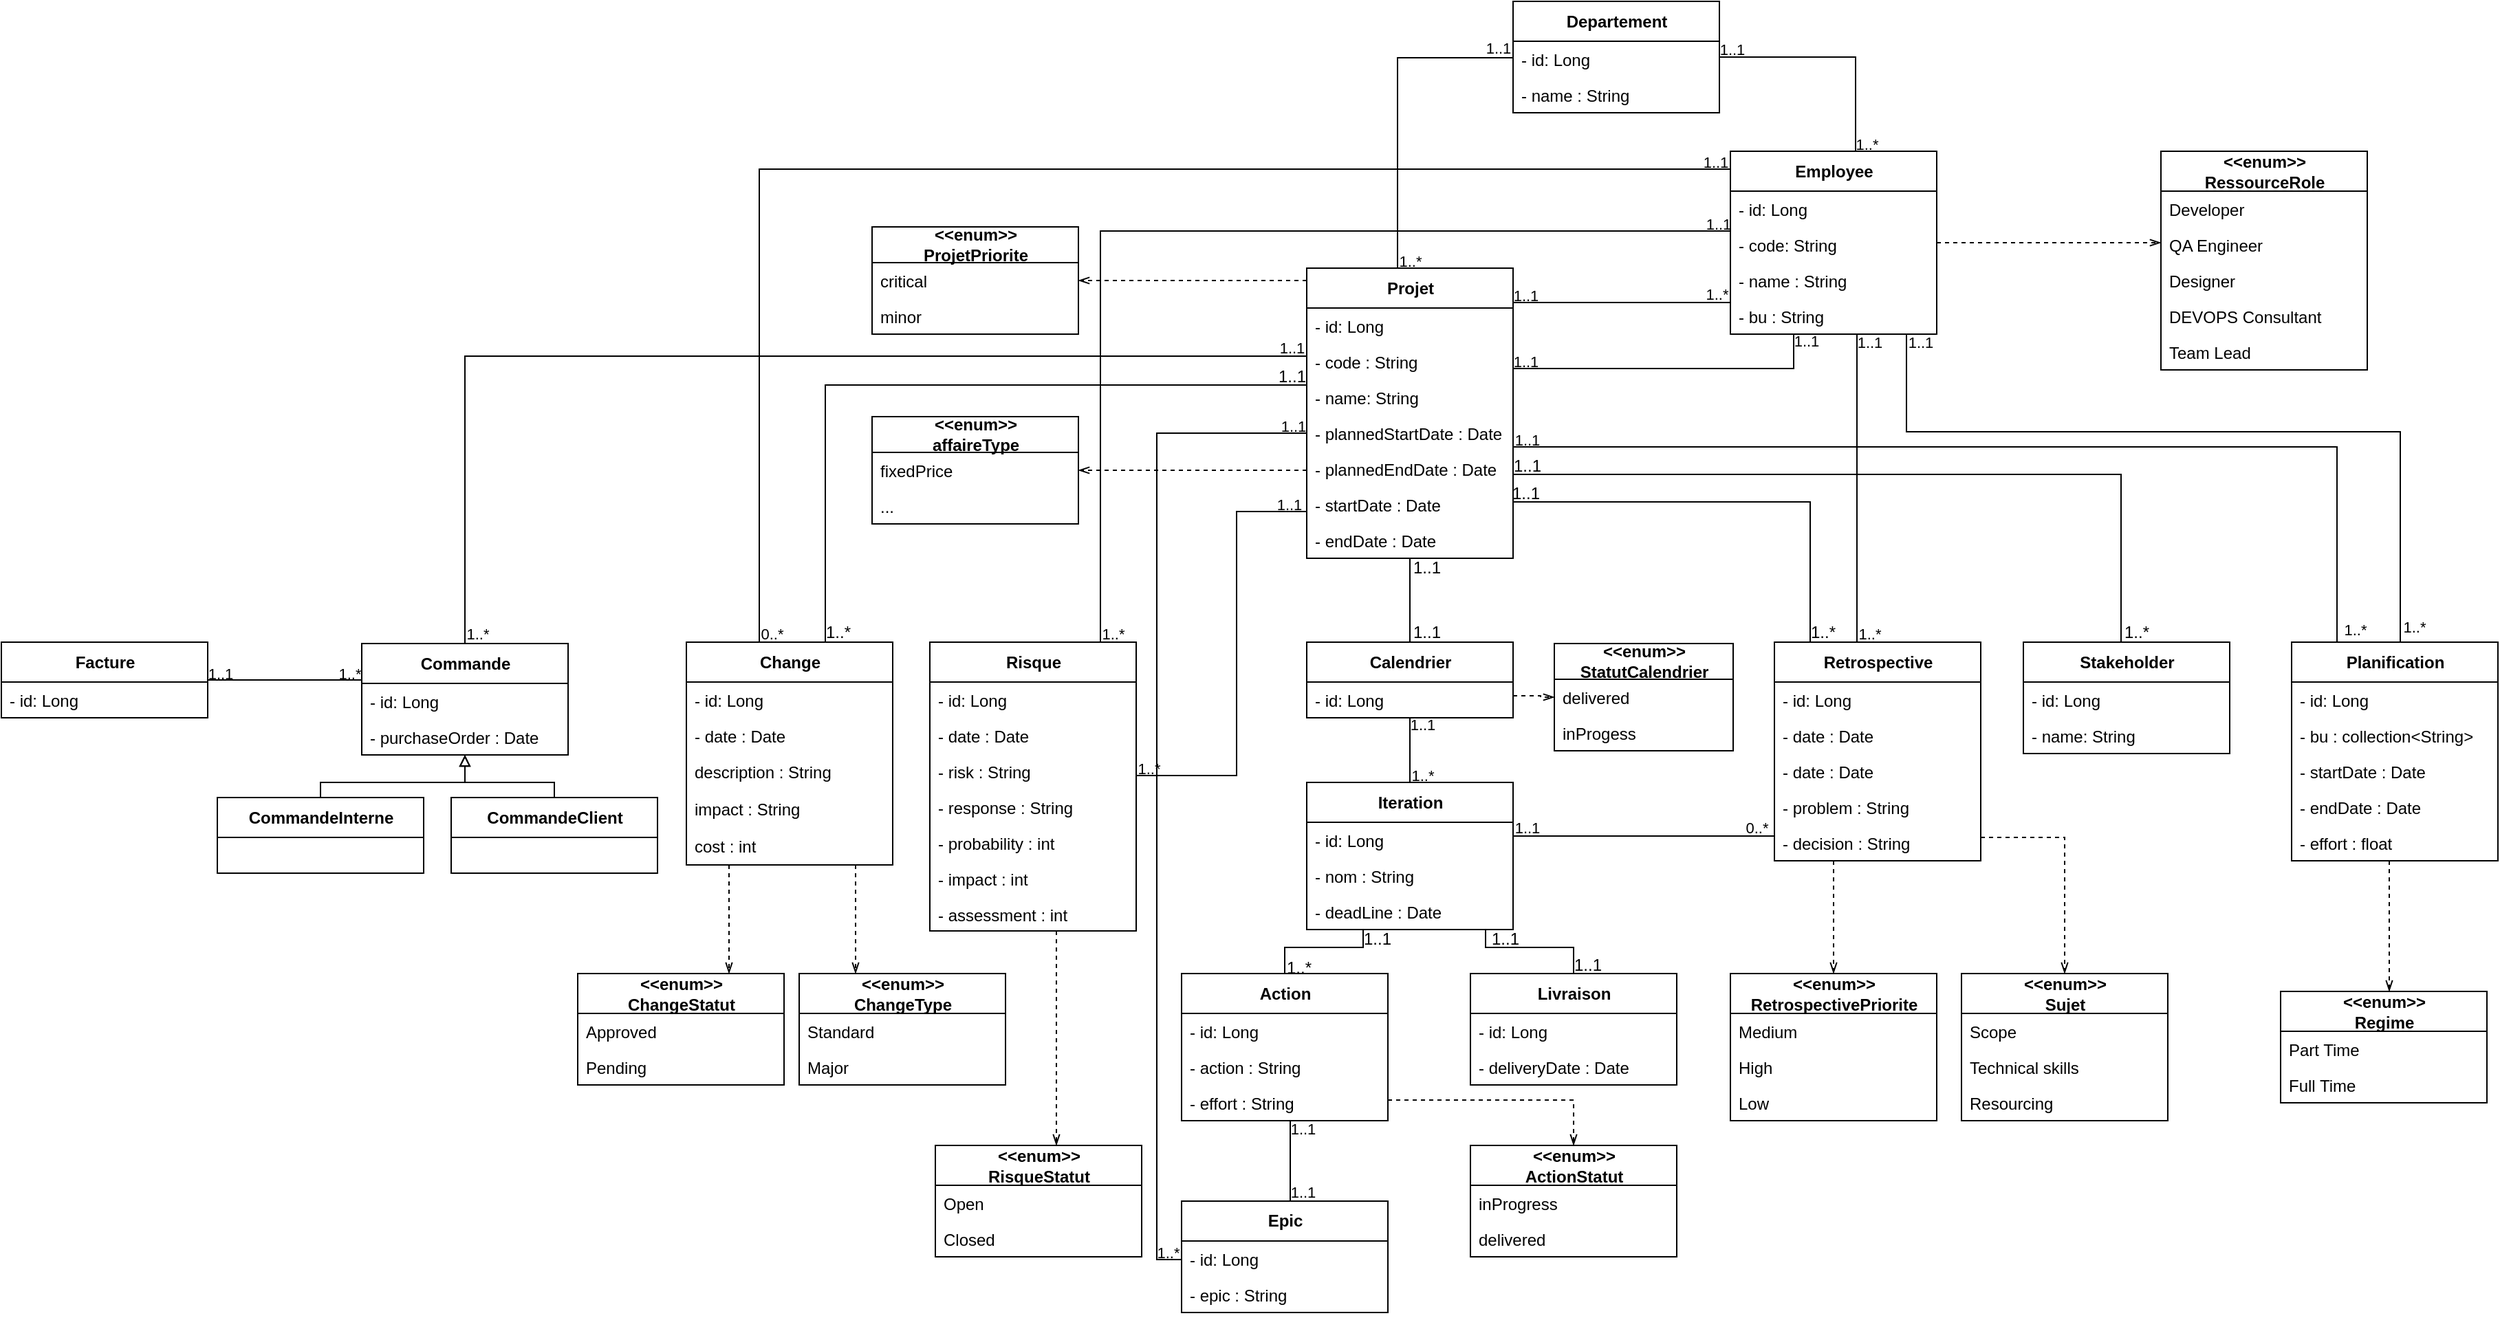 <mxfile version="17.2.1" type="github">
  <diagram id="tf5nVhcplgvDCRmUaLse" name="Page-1">
    <mxGraphModel dx="2315" dy="2047" grid="0" gridSize="10" guides="1" tooltips="1" connect="1" arrows="1" fold="1" page="1" pageScale="1" pageWidth="827" pageHeight="1169" math="0" shadow="0">
      <root>
        <mxCell id="0" />
        <mxCell id="1" parent="0" />
        <mxCell id="Lr7fWx6m4Q7cgu5vA2JN-1" style="rounded=0;orthogonalLoop=1;jettySize=auto;html=1;endArrow=openThin;endFill=0;edgeStyle=orthogonalEdgeStyle;dashed=1;" parent="1" source="Lr7fWx6m4Q7cgu5vA2JN-9" target="Lr7fWx6m4Q7cgu5vA2JN-84" edge="1">
          <mxGeometry relative="1" as="geometry">
            <Array as="points">
              <mxPoint x="269" y="61" />
              <mxPoint x="269" y="61" />
            </Array>
            <mxPoint x="306" y="83.5" as="sourcePoint" />
            <mxPoint x="132" y="-13.0" as="targetPoint" />
          </mxGeometry>
        </mxCell>
        <mxCell id="Lr7fWx6m4Q7cgu5vA2JN-2" style="rounded=0;orthogonalLoop=1;jettySize=auto;html=1;endArrow=openThin;endFill=0;edgeStyle=orthogonalEdgeStyle;dashed=1;" parent="1" source="Lr7fWx6m4Q7cgu5vA2JN-9" target="Lr7fWx6m4Q7cgu5vA2JN-87" edge="1">
          <mxGeometry relative="1" as="geometry">
            <Array as="points">
              <mxPoint x="273" y="199" />
              <mxPoint x="273" y="199" />
            </Array>
          </mxGeometry>
        </mxCell>
        <mxCell id="Lr7fWx6m4Q7cgu5vA2JN-3" style="edgeStyle=orthogonalEdgeStyle;rounded=0;orthogonalLoop=1;jettySize=auto;html=1;endArrow=none;endFill=0;" parent="1" source="Lr7fWx6m4Q7cgu5vA2JN-9" target="Lr7fWx6m4Q7cgu5vA2JN-154" edge="1">
          <mxGeometry relative="1" as="geometry">
            <Array as="points">
              <mxPoint x="-306" y="116" />
            </Array>
          </mxGeometry>
        </mxCell>
        <mxCell id="Lr7fWx6m4Q7cgu5vA2JN-4" value="1..1" style="edgeLabel;html=1;align=center;verticalAlign=middle;resizable=0;points=[];labelBackgroundColor=none;" parent="Lr7fWx6m4Q7cgu5vA2JN-3" vertex="1" connectable="0">
          <mxGeometry x="-0.945" relative="1" as="geometry">
            <mxPoint x="11" y="-6" as="offset" />
          </mxGeometry>
        </mxCell>
        <mxCell id="Lr7fWx6m4Q7cgu5vA2JN-5" value="1..*" style="edgeLabel;html=1;align=center;verticalAlign=middle;resizable=0;points=[];labelBackgroundColor=none;" parent="Lr7fWx6m4Q7cgu5vA2JN-3" vertex="1" connectable="0">
          <mxGeometry x="0.936" relative="1" as="geometry">
            <mxPoint x="9" y="19" as="offset" />
          </mxGeometry>
        </mxCell>
        <mxCell id="Lr7fWx6m4Q7cgu5vA2JN-6" value="" style="edgeStyle=orthogonalEdgeStyle;rounded=0;orthogonalLoop=1;jettySize=auto;html=1;endArrow=none;endFill=0;" parent="1" source="Lr7fWx6m4Q7cgu5vA2JN-9" target="Lr7fWx6m4Q7cgu5vA2JN-20" edge="1">
          <mxGeometry relative="1" as="geometry">
            <Array as="points">
              <mxPoint x="372" y="-101" />
            </Array>
          </mxGeometry>
        </mxCell>
        <mxCell id="Lr7fWx6m4Q7cgu5vA2JN-7" value="1..*" style="edgeLabel;html=1;align=center;verticalAlign=middle;resizable=0;points=[];labelBackgroundColor=none;" parent="Lr7fWx6m4Q7cgu5vA2JN-6" vertex="1" connectable="0">
          <mxGeometry x="-0.864" y="2" relative="1" as="geometry">
            <mxPoint x="11" y="11" as="offset" />
          </mxGeometry>
        </mxCell>
        <mxCell id="Lr7fWx6m4Q7cgu5vA2JN-8" value="1..1" style="edgeLabel;html=1;align=center;verticalAlign=middle;resizable=0;points=[];labelBackgroundColor=none;" parent="Lr7fWx6m4Q7cgu5vA2JN-6" vertex="1" connectable="0">
          <mxGeometry x="0.913" y="1" relative="1" as="geometry">
            <mxPoint x="-1" y="-6" as="offset" />
          </mxGeometry>
        </mxCell>
        <mxCell id="Lr7fWx6m4Q7cgu5vA2JN-9" value="Projet" style="swimlane;fontStyle=1;align=center;verticalAlign=middle;childLayout=stackLayout;horizontal=1;startSize=29;horizontalStack=0;resizeParent=1;resizeParentMax=0;resizeLast=0;collapsible=0;marginBottom=0;html=1;fontSize=12;labelPosition=center;verticalLabelPosition=middle;container=0;strokeColor=default;swimlaneLine=1;rounded=0;shadow=0;glass=0;sketch=0;perimeterSpacing=0;" parent="1" vertex="1">
          <mxGeometry x="306" y="52" width="150" height="211" as="geometry" />
        </mxCell>
        <mxCell id="Lr7fWx6m4Q7cgu5vA2JN-10" value="- id: Long" style="text;strokeColor=none;fillColor=none;align=left;verticalAlign=top;spacingLeft=4;spacingRight=4;overflow=hidden;rotatable=0;points=[[0,0.5],[1,0.5]];portConstraint=eastwest;container=0;" parent="Lr7fWx6m4Q7cgu5vA2JN-9" vertex="1">
          <mxGeometry y="29" width="150" height="26" as="geometry" />
        </mxCell>
        <mxCell id="Lr7fWx6m4Q7cgu5vA2JN-11" value="- code : String" style="text;strokeColor=none;fillColor=none;align=left;verticalAlign=top;spacingLeft=4;spacingRight=4;overflow=hidden;rotatable=0;points=[[0,0.5],[1,0.5]];portConstraint=eastwest;container=0;" parent="Lr7fWx6m4Q7cgu5vA2JN-9" vertex="1">
          <mxGeometry y="55" width="150" height="26" as="geometry" />
        </mxCell>
        <mxCell id="Lr7fWx6m4Q7cgu5vA2JN-12" value="- name: String" style="text;strokeColor=none;fillColor=none;align=left;verticalAlign=top;spacingLeft=4;spacingRight=4;overflow=hidden;rotatable=0;points=[[0,0.5],[1,0.5]];portConstraint=eastwest;container=0;" parent="Lr7fWx6m4Q7cgu5vA2JN-9" vertex="1">
          <mxGeometry y="81" width="150" height="26" as="geometry" />
        </mxCell>
        <mxCell id="Lr7fWx6m4Q7cgu5vA2JN-13" value="- plannedStartDate : Date" style="text;strokeColor=none;fillColor=none;align=left;verticalAlign=top;spacingLeft=4;spacingRight=4;overflow=hidden;rotatable=0;points=[[0,0.5],[1,0.5]];portConstraint=eastwest;container=0;" parent="Lr7fWx6m4Q7cgu5vA2JN-9" vertex="1">
          <mxGeometry y="107" width="150" height="26" as="geometry" />
        </mxCell>
        <mxCell id="Lr7fWx6m4Q7cgu5vA2JN-14" value="- plannedEndDate : Date" style="text;strokeColor=none;fillColor=none;align=left;verticalAlign=top;spacingLeft=4;spacingRight=4;overflow=hidden;rotatable=0;points=[[0,0.5],[1,0.5]];portConstraint=eastwest;container=0;" parent="Lr7fWx6m4Q7cgu5vA2JN-9" vertex="1">
          <mxGeometry y="133" width="150" height="26" as="geometry" />
        </mxCell>
        <mxCell id="Lr7fWx6m4Q7cgu5vA2JN-15" value="- startDate : Date" style="text;strokeColor=none;fillColor=none;align=left;verticalAlign=top;spacingLeft=4;spacingRight=4;overflow=hidden;rotatable=0;points=[[0,0.5],[1,0.5]];portConstraint=eastwest;container=0;" parent="Lr7fWx6m4Q7cgu5vA2JN-9" vertex="1">
          <mxGeometry y="159" width="150" height="26" as="geometry" />
        </mxCell>
        <mxCell id="Lr7fWx6m4Q7cgu5vA2JN-16" value="- endDate : Date" style="text;strokeColor=none;fillColor=none;align=left;verticalAlign=top;spacingLeft=4;spacingRight=4;overflow=hidden;rotatable=0;points=[[0,0.5],[1,0.5]];portConstraint=eastwest;container=0;" parent="Lr7fWx6m4Q7cgu5vA2JN-9" vertex="1">
          <mxGeometry y="185" width="150" height="26" as="geometry" />
        </mxCell>
        <mxCell id="Lr7fWx6m4Q7cgu5vA2JN-17" style="edgeStyle=orthogonalEdgeStyle;rounded=0;orthogonalLoop=1;jettySize=auto;html=1;endArrow=none;endFill=0;" parent="1" source="Lr7fWx6m4Q7cgu5vA2JN-20" target="Lr7fWx6m4Q7cgu5vA2JN-23" edge="1">
          <mxGeometry relative="1" as="geometry">
            <Array as="points">
              <mxPoint x="705" y="-101" />
            </Array>
          </mxGeometry>
        </mxCell>
        <mxCell id="Lr7fWx6m4Q7cgu5vA2JN-18" value="1..*" style="edgeLabel;html=1;align=center;verticalAlign=middle;resizable=0;points=[];labelBackgroundColor=none;" parent="Lr7fWx6m4Q7cgu5vA2JN-17" vertex="1" connectable="0">
          <mxGeometry x="0.982" y="-1" relative="1" as="geometry">
            <mxPoint x="9" y="-4" as="offset" />
          </mxGeometry>
        </mxCell>
        <mxCell id="Lr7fWx6m4Q7cgu5vA2JN-19" value="1..1" style="edgeLabel;html=1;align=center;verticalAlign=middle;resizable=0;points=[];labelBackgroundColor=none;" parent="Lr7fWx6m4Q7cgu5vA2JN-17" vertex="1" connectable="0">
          <mxGeometry x="-0.986" relative="1" as="geometry">
            <mxPoint x="8" y="-6" as="offset" />
          </mxGeometry>
        </mxCell>
        <mxCell id="Lr7fWx6m4Q7cgu5vA2JN-20" value="Departement" style="swimlane;fontStyle=1;align=center;verticalAlign=middle;childLayout=stackLayout;horizontal=1;startSize=29;horizontalStack=0;resizeParent=1;resizeParentMax=0;resizeLast=0;collapsible=0;marginBottom=0;html=1;fontSize=12;labelPosition=center;verticalLabelPosition=middle;container=0;" parent="1" vertex="1">
          <mxGeometry x="456" y="-142" width="150" height="81" as="geometry" />
        </mxCell>
        <mxCell id="Lr7fWx6m4Q7cgu5vA2JN-21" value="- id: Long" style="text;strokeColor=none;fillColor=none;align=left;verticalAlign=top;spacingLeft=4;spacingRight=4;overflow=hidden;rotatable=0;points=[[0,0.5],[1,0.5]];portConstraint=eastwest;container=0;" parent="Lr7fWx6m4Q7cgu5vA2JN-20" vertex="1">
          <mxGeometry y="29" width="150" height="26" as="geometry" />
        </mxCell>
        <mxCell id="Lr7fWx6m4Q7cgu5vA2JN-22" value="- name : String" style="text;strokeColor=none;fillColor=none;align=left;verticalAlign=top;spacingLeft=4;spacingRight=4;overflow=hidden;rotatable=0;points=[[0,0.5],[1,0.5]];portConstraint=eastwest;container=0;" parent="Lr7fWx6m4Q7cgu5vA2JN-20" vertex="1">
          <mxGeometry y="55" width="150" height="26" as="geometry" />
        </mxCell>
        <mxCell id="Lr7fWx6m4Q7cgu5vA2JN-23" value="Employee" style="swimlane;fontStyle=1;align=center;verticalAlign=middle;childLayout=stackLayout;horizontal=1;startSize=29;horizontalStack=0;resizeParent=1;resizeParentMax=0;resizeLast=0;collapsible=0;marginBottom=0;html=1;fontSize=12;labelPosition=center;verticalLabelPosition=middle;container=0;" parent="1" vertex="1">
          <mxGeometry x="614" y="-33" width="150" height="133" as="geometry" />
        </mxCell>
        <mxCell id="Lr7fWx6m4Q7cgu5vA2JN-24" value="- id: Long" style="text;strokeColor=none;fillColor=none;align=left;verticalAlign=top;spacingLeft=4;spacingRight=4;overflow=hidden;rotatable=0;points=[[0,0.5],[1,0.5]];portConstraint=eastwest;container=0;" parent="Lr7fWx6m4Q7cgu5vA2JN-23" vertex="1">
          <mxGeometry y="29" width="150" height="26" as="geometry" />
        </mxCell>
        <mxCell id="Lr7fWx6m4Q7cgu5vA2JN-25" value="- code: String" style="text;strokeColor=none;fillColor=none;align=left;verticalAlign=top;spacingLeft=4;spacingRight=4;overflow=hidden;rotatable=0;points=[[0,0.5],[1,0.5]];portConstraint=eastwest;container=0;" parent="Lr7fWx6m4Q7cgu5vA2JN-23" vertex="1">
          <mxGeometry y="55" width="150" height="26" as="geometry" />
        </mxCell>
        <mxCell id="Lr7fWx6m4Q7cgu5vA2JN-26" value="- name : String" style="text;strokeColor=none;fillColor=none;align=left;verticalAlign=top;spacingLeft=4;spacingRight=4;overflow=hidden;rotatable=0;points=[[0,0.5],[1,0.5]];portConstraint=eastwest;container=0;" parent="Lr7fWx6m4Q7cgu5vA2JN-23" vertex="1">
          <mxGeometry y="81" width="150" height="26" as="geometry" />
        </mxCell>
        <mxCell id="Lr7fWx6m4Q7cgu5vA2JN-27" value="- bu : String" style="text;strokeColor=none;fillColor=none;align=left;verticalAlign=top;spacingLeft=4;spacingRight=4;overflow=hidden;rotatable=0;points=[[0,0.5],[1,0.5]];portConstraint=eastwest;container=0;" parent="Lr7fWx6m4Q7cgu5vA2JN-23" vertex="1">
          <mxGeometry y="107" width="150" height="26" as="geometry" />
        </mxCell>
        <mxCell id="Lr7fWx6m4Q7cgu5vA2JN-28" style="edgeStyle=orthogonalEdgeStyle;shape=connector;rounded=0;orthogonalLoop=1;jettySize=auto;html=1;labelBackgroundColor=default;fontFamily=Helvetica;fontSize=12;fontColor=default;endArrow=none;endFill=0;strokeColor=default;align=center;labelPosition=center;verticalLabelPosition=middle;verticalAlign=middle;" parent="1" source="Lr7fWx6m4Q7cgu5vA2JN-172" target="Lr7fWx6m4Q7cgu5vA2JN-9" edge="1">
          <mxGeometry relative="1" as="geometry" />
        </mxCell>
        <mxCell id="Lr7fWx6m4Q7cgu5vA2JN-29" value="1..1" style="edgeLabel;html=1;align=center;verticalAlign=middle;resizable=0;points=[];fontSize=12;fontFamily=Helvetica;fontColor=default;labelPosition=center;verticalLabelPosition=middle;labelBackgroundColor=none;container=0;" parent="Lr7fWx6m4Q7cgu5vA2JN-28" vertex="1" connectable="0">
          <mxGeometry x="0.78" y="-2" relative="1" as="geometry">
            <mxPoint x="10" as="offset" />
          </mxGeometry>
        </mxCell>
        <mxCell id="Lr7fWx6m4Q7cgu5vA2JN-30" value="1..1" style="edgeLabel;html=1;align=center;verticalAlign=middle;resizable=0;points=[];fontSize=12;fontFamily=Helvetica;fontColor=default;labelPosition=center;verticalLabelPosition=middle;labelBackgroundColor=none;container=0;" parent="Lr7fWx6m4Q7cgu5vA2JN-28" vertex="1" connectable="0">
          <mxGeometry x="-0.685" relative="1" as="geometry">
            <mxPoint x="12" y="2" as="offset" />
          </mxGeometry>
        </mxCell>
        <mxCell id="Lr7fWx6m4Q7cgu5vA2JN-31" style="rounded=0;orthogonalLoop=1;jettySize=auto;html=1;endArrow=none;endFill=0;edgeStyle=orthogonalEdgeStyle;" parent="1" source="Lr7fWx6m4Q7cgu5vA2JN-175" target="Lr7fWx6m4Q7cgu5vA2JN-23" edge="1">
          <mxGeometry relative="1" as="geometry">
            <mxPoint x="602" y="829.98" as="targetPoint" />
            <mxPoint x="445" y="568.48" as="sourcePoint" />
            <Array as="points">
              <mxPoint x="156" y="25" />
            </Array>
          </mxGeometry>
        </mxCell>
        <mxCell id="Lr7fWx6m4Q7cgu5vA2JN-32" value="1..1" style="edgeLabel;html=1;align=center;verticalAlign=middle;resizable=0;points=[];labelBackgroundColor=none;container=0;" parent="Lr7fWx6m4Q7cgu5vA2JN-31" vertex="1" connectable="0">
          <mxGeometry x="0.952" relative="1" as="geometry">
            <mxPoint x="9" y="-5" as="offset" />
          </mxGeometry>
        </mxCell>
        <mxCell id="Lr7fWx6m4Q7cgu5vA2JN-33" value="1..*" style="edgeLabel;html=1;align=center;verticalAlign=middle;resizable=0;points=[];labelBackgroundColor=none;container=0;" parent="Lr7fWx6m4Q7cgu5vA2JN-31" vertex="1" connectable="0">
          <mxGeometry x="-0.987" y="1" relative="1" as="geometry">
            <mxPoint x="10" y="-1" as="offset" />
          </mxGeometry>
        </mxCell>
        <mxCell id="Lr7fWx6m4Q7cgu5vA2JN-34" style="shape=connector;rounded=0;orthogonalLoop=1;jettySize=auto;html=1;labelBackgroundColor=default;fontFamily=Helvetica;fontSize=12;fontColor=default;endArrow=none;endFill=0;strokeColor=default;align=center;labelPosition=center;verticalLabelPosition=middle;verticalAlign=middle;edgeStyle=orthogonalEdgeStyle;" parent="1" source="Lr7fWx6m4Q7cgu5vA2JN-39" target="Lr7fWx6m4Q7cgu5vA2JN-9" edge="1">
          <mxGeometry relative="1" as="geometry">
            <Array as="points">
              <mxPoint x="-44" y="137" />
            </Array>
          </mxGeometry>
        </mxCell>
        <mxCell id="Lr7fWx6m4Q7cgu5vA2JN-35" value="1..1" style="edgeLabel;html=1;align=center;verticalAlign=middle;resizable=0;points=[];fontSize=12;fontFamily=Helvetica;fontColor=default;labelPosition=center;verticalLabelPosition=middle;labelBackgroundColor=none;container=0;" parent="Lr7fWx6m4Q7cgu5vA2JN-34" vertex="1" connectable="0">
          <mxGeometry x="0.909" y="-1" relative="1" as="geometry">
            <mxPoint x="13" y="-7" as="offset" />
          </mxGeometry>
        </mxCell>
        <mxCell id="Lr7fWx6m4Q7cgu5vA2JN-36" value="1..*" style="edgeLabel;html=1;align=center;verticalAlign=middle;resizable=0;points=[];fontSize=12;fontFamily=Helvetica;fontColor=default;labelPosition=center;verticalLabelPosition=middle;labelBackgroundColor=none;container=0;" parent="Lr7fWx6m4Q7cgu5vA2JN-34" vertex="1" connectable="0">
          <mxGeometry x="-0.963" y="-1" relative="1" as="geometry">
            <mxPoint x="8" y="3" as="offset" />
          </mxGeometry>
        </mxCell>
        <mxCell id="Lr7fWx6m4Q7cgu5vA2JN-37" style="rounded=0;orthogonalLoop=1;jettySize=auto;html=1;endArrow=openThin;endFill=0;edgeStyle=orthogonalEdgeStyle;dashed=1;" parent="1" source="Lr7fWx6m4Q7cgu5vA2JN-39" target="Lr7fWx6m4Q7cgu5vA2JN-111" edge="1">
          <mxGeometry relative="1" as="geometry">
            <Array as="points">
              <mxPoint x="-22" y="549" />
              <mxPoint x="-22" y="549" />
            </Array>
          </mxGeometry>
        </mxCell>
        <mxCell id="Lr7fWx6m4Q7cgu5vA2JN-38" style="rounded=0;orthogonalLoop=1;jettySize=auto;html=1;endArrow=openThin;endFill=0;edgeStyle=orthogonalEdgeStyle;dashed=1;" parent="1" source="Lr7fWx6m4Q7cgu5vA2JN-39" target="Lr7fWx6m4Q7cgu5vA2JN-114" edge="1">
          <mxGeometry relative="1" as="geometry">
            <Array as="points">
              <mxPoint x="-114" y="524" />
              <mxPoint x="-114" y="524" />
            </Array>
          </mxGeometry>
        </mxCell>
        <mxCell id="Lr7fWx6m4Q7cgu5vA2JN-39" value="&lt;span style=&quot;font-size: 12px&quot;&gt;Change&lt;/span&gt;" style="swimlane;fontStyle=1;align=center;verticalAlign=middle;childLayout=stackLayout;horizontal=1;startSize=29;horizontalStack=0;resizeParent=1;resizeParentMax=0;resizeLast=0;collapsible=0;marginBottom=0;html=1;shadow=0;fontSize=12;labelPosition=center;verticalLabelPosition=middle;container=0;" parent="1" vertex="1">
          <mxGeometry x="-145" y="324" width="150" height="162" as="geometry" />
        </mxCell>
        <mxCell id="Lr7fWx6m4Q7cgu5vA2JN-40" value="- id: Long" style="text;strokeColor=none;fillColor=none;align=left;verticalAlign=top;spacingLeft=4;spacingRight=4;overflow=hidden;rotatable=0;points=[[0,0.5],[1,0.5]];portConstraint=eastwest;container=0;" parent="Lr7fWx6m4Q7cgu5vA2JN-39" vertex="1">
          <mxGeometry y="29" width="150" height="26" as="geometry" />
        </mxCell>
        <mxCell id="Lr7fWx6m4Q7cgu5vA2JN-41" value="- date : Date" style="text;strokeColor=none;fillColor=none;align=left;verticalAlign=top;spacingLeft=4;spacingRight=4;overflow=hidden;rotatable=0;points=[[0,0.5],[1,0.5]];portConstraint=eastwest;container=0;" parent="Lr7fWx6m4Q7cgu5vA2JN-39" vertex="1">
          <mxGeometry y="55" width="150" height="26" as="geometry" />
        </mxCell>
        <mxCell id="Lr7fWx6m4Q7cgu5vA2JN-42" value="description : String " style="text;strokeColor=none;fillColor=none;align=left;verticalAlign=top;spacingLeft=4;spacingRight=4;overflow=hidden;rotatable=0;points=[[0,0.5],[1,0.5]];portConstraint=eastwest;container=0;" parent="Lr7fWx6m4Q7cgu5vA2JN-39" vertex="1">
          <mxGeometry y="81" width="150" height="27" as="geometry" />
        </mxCell>
        <mxCell id="Lr7fWx6m4Q7cgu5vA2JN-43" value="impact : String" style="text;strokeColor=none;fillColor=none;align=left;verticalAlign=top;spacingLeft=4;spacingRight=4;overflow=hidden;rotatable=0;points=[[0,0.5],[1,0.5]];portConstraint=eastwest;container=0;" parent="Lr7fWx6m4Q7cgu5vA2JN-39" vertex="1">
          <mxGeometry y="108" width="150" height="27" as="geometry" />
        </mxCell>
        <mxCell id="Lr7fWx6m4Q7cgu5vA2JN-44" value="cost : int" style="text;strokeColor=none;fillColor=none;align=left;verticalAlign=top;spacingLeft=4;spacingRight=4;overflow=hidden;rotatable=0;points=[[0,0.5],[1,0.5]];portConstraint=eastwest;container=0;" parent="Lr7fWx6m4Q7cgu5vA2JN-39" vertex="1">
          <mxGeometry y="135" width="150" height="27" as="geometry" />
        </mxCell>
        <mxCell id="Lr7fWx6m4Q7cgu5vA2JN-45" style="shape=connector;rounded=0;orthogonalLoop=1;jettySize=auto;html=1;labelBackgroundColor=default;fontFamily=Helvetica;fontSize=12;fontColor=default;endArrow=none;endFill=0;strokeColor=default;align=center;labelPosition=center;verticalLabelPosition=middle;verticalAlign=middle;edgeStyle=orthogonalEdgeStyle;" parent="1" source="Lr7fWx6m4Q7cgu5vA2JN-52" target="Lr7fWx6m4Q7cgu5vA2JN-9" edge="1">
          <mxGeometry relative="1" as="geometry">
            <Array as="points">
              <mxPoint x="672" y="222" />
            </Array>
            <mxPoint x="544" y="258" as="targetPoint" />
          </mxGeometry>
        </mxCell>
        <mxCell id="Lr7fWx6m4Q7cgu5vA2JN-46" value="1..*" style="edgeLabel;html=1;align=center;verticalAlign=middle;resizable=0;points=[];fontSize=12;fontFamily=Helvetica;fontColor=default;labelPosition=center;verticalLabelPosition=middle;labelBackgroundColor=none;container=0;" parent="Lr7fWx6m4Q7cgu5vA2JN-45" vertex="1" connectable="0">
          <mxGeometry x="-0.908" relative="1" as="geometry">
            <mxPoint x="9" y="7" as="offset" />
          </mxGeometry>
        </mxCell>
        <mxCell id="Lr7fWx6m4Q7cgu5vA2JN-47" value="1..1" style="edgeLabel;html=1;align=center;verticalAlign=middle;resizable=0;points=[];fontSize=12;fontFamily=Helvetica;fontColor=default;labelPosition=center;verticalLabelPosition=middle;labelBackgroundColor=none;container=0;" parent="Lr7fWx6m4Q7cgu5vA2JN-45" vertex="1" connectable="0">
          <mxGeometry x="0.942" y="1" relative="1" as="geometry">
            <mxPoint y="-7" as="offset" />
          </mxGeometry>
        </mxCell>
        <mxCell id="Lr7fWx6m4Q7cgu5vA2JN-48" style="rounded=0;orthogonalLoop=1;jettySize=auto;html=1;endArrow=none;endFill=0;edgeStyle=orthogonalEdgeStyle;" parent="1" source="Lr7fWx6m4Q7cgu5vA2JN-52" target="Lr7fWx6m4Q7cgu5vA2JN-183" edge="1">
          <mxGeometry relative="1" as="geometry">
            <Array as="points">
              <mxPoint x="517" y="465" />
              <mxPoint x="517" y="465" />
            </Array>
          </mxGeometry>
        </mxCell>
        <mxCell id="Lr7fWx6m4Q7cgu5vA2JN-49" value="0..*" style="edgeLabel;html=1;align=center;verticalAlign=middle;resizable=0;points=[];labelBackgroundColor=none;container=0;" parent="Lr7fWx6m4Q7cgu5vA2JN-48" vertex="1" connectable="0">
          <mxGeometry x="-0.809" y="-1" relative="1" as="geometry">
            <mxPoint x="5" y="-5" as="offset" />
          </mxGeometry>
        </mxCell>
        <mxCell id="Lr7fWx6m4Q7cgu5vA2JN-50" value="1..1" style="edgeLabel;html=1;align=center;verticalAlign=middle;resizable=0;points=[];labelBackgroundColor=none;container=0;" parent="Lr7fWx6m4Q7cgu5vA2JN-48" vertex="1" connectable="0">
          <mxGeometry x="0.905" relative="1" as="geometry">
            <mxPoint x="1" y="-6" as="offset" />
          </mxGeometry>
        </mxCell>
        <mxCell id="Lr7fWx6m4Q7cgu5vA2JN-51" style="rounded=0;orthogonalLoop=1;jettySize=auto;html=1;endArrow=openThin;endFill=0;edgeStyle=orthogonalEdgeStyle;dashed=1;" parent="1" source="Lr7fWx6m4Q7cgu5vA2JN-52" target="Lr7fWx6m4Q7cgu5vA2JN-101" edge="1">
          <mxGeometry relative="1" as="geometry">
            <mxPoint x="817" y="264" as="targetPoint" />
            <Array as="points">
              <mxPoint x="689" y="514" />
              <mxPoint x="689" y="514" />
            </Array>
          </mxGeometry>
        </mxCell>
        <mxCell id="Lr7fWx6m4Q7cgu5vA2JN-52" value="&lt;span style=&quot;font-size: 12px&quot;&gt;Retrospective&lt;/span&gt;" style="swimlane;fontStyle=1;align=center;verticalAlign=middle;childLayout=stackLayout;horizontal=1;startSize=29;horizontalStack=0;resizeParent=1;resizeParentMax=0;resizeLast=0;collapsible=0;marginBottom=0;html=1;shadow=0;fontSize=12;labelPosition=center;verticalLabelPosition=middle;container=0;" parent="1" vertex="1">
          <mxGeometry x="646" y="324" width="150" height="159" as="geometry" />
        </mxCell>
        <mxCell id="Lr7fWx6m4Q7cgu5vA2JN-53" value="- id: Long" style="text;strokeColor=none;fillColor=none;align=left;verticalAlign=top;spacingLeft=4;spacingRight=4;overflow=hidden;rotatable=0;points=[[0,0.5],[1,0.5]];portConstraint=eastwest;container=0;" parent="Lr7fWx6m4Q7cgu5vA2JN-52" vertex="1">
          <mxGeometry y="29" width="150" height="26" as="geometry" />
        </mxCell>
        <mxCell id="Lr7fWx6m4Q7cgu5vA2JN-54" value="- date : Date" style="text;strokeColor=none;fillColor=none;align=left;verticalAlign=top;spacingLeft=4;spacingRight=4;overflow=hidden;rotatable=0;points=[[0,0.5],[1,0.5]];portConstraint=eastwest;container=0;" parent="Lr7fWx6m4Q7cgu5vA2JN-52" vertex="1">
          <mxGeometry y="55" width="150" height="26" as="geometry" />
        </mxCell>
        <mxCell id="Lr7fWx6m4Q7cgu5vA2JN-55" value="- date : Date" style="text;strokeColor=none;fillColor=none;align=left;verticalAlign=top;spacingLeft=4;spacingRight=4;overflow=hidden;rotatable=0;points=[[0,0.5],[1,0.5]];portConstraint=eastwest;container=0;" parent="Lr7fWx6m4Q7cgu5vA2JN-52" vertex="1">
          <mxGeometry y="81" width="150" height="26" as="geometry" />
        </mxCell>
        <mxCell id="Lr7fWx6m4Q7cgu5vA2JN-56" value="- problem : String" style="text;strokeColor=none;fillColor=none;align=left;verticalAlign=top;spacingLeft=4;spacingRight=4;overflow=hidden;rotatable=0;points=[[0,0.5],[1,0.5]];portConstraint=eastwest;container=0;" parent="Lr7fWx6m4Q7cgu5vA2JN-52" vertex="1">
          <mxGeometry y="107" width="150" height="26" as="geometry" />
        </mxCell>
        <mxCell id="Lr7fWx6m4Q7cgu5vA2JN-57" value="- decision : String" style="text;strokeColor=none;fillColor=none;align=left;verticalAlign=top;spacingLeft=4;spacingRight=4;overflow=hidden;rotatable=0;points=[[0,0.5],[1,0.5]];portConstraint=eastwest;container=0;" parent="Lr7fWx6m4Q7cgu5vA2JN-52" vertex="1">
          <mxGeometry y="133" width="150" height="26" as="geometry" />
        </mxCell>
        <mxCell id="Lr7fWx6m4Q7cgu5vA2JN-58" value="" style="edgeStyle=orthogonalEdgeStyle;rounded=0;orthogonalLoop=1;jettySize=auto;html=1;endArrow=none;endFill=0;" parent="1" source="Lr7fWx6m4Q7cgu5vA2JN-61" target="Lr7fWx6m4Q7cgu5vA2JN-154" edge="1">
          <mxGeometry relative="1" as="geometry">
            <Array as="points">
              <mxPoint x="-446" y="352" />
              <mxPoint x="-446" y="352" />
            </Array>
          </mxGeometry>
        </mxCell>
        <mxCell id="Lr7fWx6m4Q7cgu5vA2JN-59" value="1..*" style="edgeLabel;html=1;align=center;verticalAlign=middle;resizable=0;points=[];labelBackgroundColor=none;" parent="Lr7fWx6m4Q7cgu5vA2JN-58" vertex="1" connectable="0">
          <mxGeometry x="0.686" relative="1" as="geometry">
            <mxPoint x="8" y="-5" as="offset" />
          </mxGeometry>
        </mxCell>
        <mxCell id="Lr7fWx6m4Q7cgu5vA2JN-60" value="1..1" style="edgeLabel;html=1;align=center;verticalAlign=middle;resizable=0;points=[];labelBackgroundColor=none;" parent="Lr7fWx6m4Q7cgu5vA2JN-58" vertex="1" connectable="0">
          <mxGeometry x="-0.824" relative="1" as="geometry">
            <mxPoint x="-1" y="-5" as="offset" />
          </mxGeometry>
        </mxCell>
        <mxCell id="Lr7fWx6m4Q7cgu5vA2JN-61" value="Facture" style="swimlane;fontStyle=1;align=center;verticalAlign=middle;childLayout=stackLayout;horizontal=1;startSize=29;horizontalStack=0;resizeParent=1;resizeParentMax=0;resizeLast=0;collapsible=0;marginBottom=0;html=1;fontSize=12;labelPosition=center;verticalLabelPosition=middle;container=0;" parent="1" vertex="1">
          <mxGeometry x="-643" y="324" width="150" height="55" as="geometry" />
        </mxCell>
        <mxCell id="Lr7fWx6m4Q7cgu5vA2JN-62" value="- id: Long" style="text;strokeColor=none;fillColor=none;align=left;verticalAlign=top;spacingLeft=4;spacingRight=4;overflow=hidden;rotatable=0;points=[[0,0.5],[1,0.5]];portConstraint=eastwest;container=0;" parent="Lr7fWx6m4Q7cgu5vA2JN-61" vertex="1">
          <mxGeometry y="29" width="150" height="26" as="geometry" />
        </mxCell>
        <mxCell id="Lr7fWx6m4Q7cgu5vA2JN-63" style="shape=connector;rounded=0;sketch=0;orthogonalLoop=1;jettySize=auto;html=1;shadow=0;labelBackgroundColor=default;fontFamily=Helvetica;fontSize=12;fontColor=default;startArrow=none;startFill=0;endArrow=none;endFill=0;strokeColor=default;edgeStyle=orthogonalEdgeStyle;" parent="1" source="Lr7fWx6m4Q7cgu5vA2JN-66" target="Lr7fWx6m4Q7cgu5vA2JN-9" edge="1">
          <mxGeometry relative="1" as="geometry">
            <mxPoint x="459" y="201.059" as="targetPoint" />
            <mxPoint x="905" y="323" as="sourcePoint" />
            <Array as="points">
              <mxPoint x="898" y="202" />
            </Array>
          </mxGeometry>
        </mxCell>
        <mxCell id="Lr7fWx6m4Q7cgu5vA2JN-64" value="1..1" style="edgeLabel;html=1;align=center;verticalAlign=middle;resizable=0;points=[];fontSize=12;fontFamily=Helvetica;fontColor=default;labelBackgroundColor=none;container=0;" parent="Lr7fWx6m4Q7cgu5vA2JN-63" vertex="1" connectable="0">
          <mxGeometry x="0.91" y="1" relative="1" as="geometry">
            <mxPoint x="-16" y="-7" as="offset" />
          </mxGeometry>
        </mxCell>
        <mxCell id="Lr7fWx6m4Q7cgu5vA2JN-65" value="1..*" style="edgeLabel;html=1;align=center;verticalAlign=middle;resizable=0;points=[];fontSize=12;fontFamily=Helvetica;fontColor=default;labelBackgroundColor=none;container=0;" parent="Lr7fWx6m4Q7cgu5vA2JN-63" vertex="1" connectable="0">
          <mxGeometry x="-0.503" y="-1" relative="1" as="geometry">
            <mxPoint x="29" y="116" as="offset" />
          </mxGeometry>
        </mxCell>
        <mxCell id="Lr7fWx6m4Q7cgu5vA2JN-66" value="Stakeholder" style="swimlane;fontStyle=1;align=center;verticalAlign=middle;childLayout=stackLayout;horizontal=1;startSize=29;horizontalStack=0;resizeParent=1;resizeParentMax=0;resizeLast=0;collapsible=0;marginBottom=0;html=1;shadow=0;fontSize=12;labelPosition=center;verticalLabelPosition=middle;container=0;" parent="1" vertex="1">
          <mxGeometry x="827" y="324" width="150" height="81" as="geometry" />
        </mxCell>
        <mxCell id="Lr7fWx6m4Q7cgu5vA2JN-67" value="- id: Long" style="text;strokeColor=none;fillColor=none;align=left;verticalAlign=top;spacingLeft=4;spacingRight=4;overflow=hidden;rotatable=0;points=[[0,0.5],[1,0.5]];portConstraint=eastwest;container=0;" parent="Lr7fWx6m4Q7cgu5vA2JN-66" vertex="1">
          <mxGeometry y="29" width="150" height="26" as="geometry" />
        </mxCell>
        <mxCell id="Lr7fWx6m4Q7cgu5vA2JN-68" value="- name: String" style="text;strokeColor=none;fillColor=none;align=left;verticalAlign=top;spacingLeft=4;spacingRight=4;overflow=hidden;rotatable=0;points=[[0,0.5],[1,0.5]];portConstraint=eastwest;container=0;" parent="Lr7fWx6m4Q7cgu5vA2JN-66" vertex="1">
          <mxGeometry y="55" width="150" height="26" as="geometry" />
        </mxCell>
        <mxCell id="Lr7fWx6m4Q7cgu5vA2JN-69" value="" style="rounded=0;orthogonalLoop=1;jettySize=auto;html=1;endArrow=none;endFill=0;edgeStyle=orthogonalEdgeStyle;" parent="1" source="Lr7fWx6m4Q7cgu5vA2JN-189" target="Lr7fWx6m4Q7cgu5vA2JN-75" edge="1">
          <mxGeometry relative="1" as="geometry">
            <Array as="points">
              <mxPoint x="294" y="700" />
              <mxPoint x="294" y="700" />
            </Array>
          </mxGeometry>
        </mxCell>
        <mxCell id="Lr7fWx6m4Q7cgu5vA2JN-70" value="1..1" style="edgeLabel;html=1;align=center;verticalAlign=middle;resizable=0;points=[];labelBackgroundColor=none;" parent="Lr7fWx6m4Q7cgu5vA2JN-69" vertex="1" connectable="0">
          <mxGeometry x="-0.724" y="1" relative="1" as="geometry">
            <mxPoint x="8" y="-2" as="offset" />
          </mxGeometry>
        </mxCell>
        <mxCell id="Lr7fWx6m4Q7cgu5vA2JN-71" value="1..1" style="edgeLabel;html=1;align=center;verticalAlign=middle;resizable=0;points=[];labelBackgroundColor=none;" parent="Lr7fWx6m4Q7cgu5vA2JN-69" vertex="1" connectable="0">
          <mxGeometry x="0.817" y="1" relative="1" as="geometry">
            <mxPoint x="8" y="-1" as="offset" />
          </mxGeometry>
        </mxCell>
        <mxCell id="Lr7fWx6m4Q7cgu5vA2JN-72" style="edgeStyle=orthogonalEdgeStyle;shape=connector;rounded=0;sketch=0;orthogonalLoop=1;jettySize=auto;html=1;shadow=0;labelBackgroundColor=default;fontFamily=Helvetica;fontSize=12;fontColor=default;startArrow=none;startFill=0;endArrow=none;endFill=0;strokeColor=default;jumpStyle=none;" parent="1" source="Lr7fWx6m4Q7cgu5vA2JN-183" target="Lr7fWx6m4Q7cgu5vA2JN-189" edge="1">
          <mxGeometry relative="1" as="geometry">
            <mxPoint x="651" y="540.461" as="targetPoint" />
            <mxPoint x="656" y="504" as="sourcePoint" />
            <Array as="points">
              <mxPoint x="347" y="546" />
              <mxPoint x="290" y="546" />
            </Array>
          </mxGeometry>
        </mxCell>
        <mxCell id="Lr7fWx6m4Q7cgu5vA2JN-73" value="1..*" style="edgeLabel;html=1;align=center;verticalAlign=middle;resizable=0;points=[];fontSize=12;fontFamily=Helvetica;fontColor=default;labelBackgroundColor=none;container=0;" parent="Lr7fWx6m4Q7cgu5vA2JN-72" vertex="1" connectable="0">
          <mxGeometry x="0.802" y="-1" relative="1" as="geometry">
            <mxPoint x="11" y="5" as="offset" />
          </mxGeometry>
        </mxCell>
        <mxCell id="Lr7fWx6m4Q7cgu5vA2JN-74" value="1..1" style="edgeLabel;html=1;align=center;verticalAlign=middle;resizable=0;points=[];fontSize=12;fontFamily=Helvetica;fontColor=default;labelBackgroundColor=none;container=0;" parent="Lr7fWx6m4Q7cgu5vA2JN-72" vertex="1" connectable="0">
          <mxGeometry x="-0.756" y="1" relative="1" as="geometry">
            <mxPoint x="9" y="-4" as="offset" />
          </mxGeometry>
        </mxCell>
        <mxCell id="Lr7fWx6m4Q7cgu5vA2JN-75" value="Epic" style="swimlane;fontStyle=1;align=center;verticalAlign=middle;childLayout=stackLayout;horizontal=1;startSize=29;horizontalStack=0;resizeParent=1;resizeParentMax=0;resizeLast=0;collapsible=0;marginBottom=0;html=1;fontSize=12;labelPosition=center;verticalLabelPosition=middle;container=0;" parent="1" vertex="1">
          <mxGeometry x="215" y="730.5" width="150" height="81" as="geometry" />
        </mxCell>
        <mxCell id="Lr7fWx6m4Q7cgu5vA2JN-76" value="- id: Long" style="text;strokeColor=none;fillColor=none;align=left;verticalAlign=top;spacingLeft=4;spacingRight=4;overflow=hidden;rotatable=0;points=[[0,0.5],[1,0.5]];portConstraint=eastwest;container=0;" parent="Lr7fWx6m4Q7cgu5vA2JN-75" vertex="1">
          <mxGeometry y="29" width="150" height="26" as="geometry" />
        </mxCell>
        <mxCell id="Lr7fWx6m4Q7cgu5vA2JN-77" value="- epic : String" style="text;strokeColor=none;fillColor=none;align=left;verticalAlign=top;spacingLeft=4;spacingRight=4;overflow=hidden;rotatable=0;points=[[0,0.5],[1,0.5]];portConstraint=eastwest;container=0;" parent="Lr7fWx6m4Q7cgu5vA2JN-75" vertex="1">
          <mxGeometry y="55" width="150" height="26" as="geometry" />
        </mxCell>
        <mxCell id="Lr7fWx6m4Q7cgu5vA2JN-78" style="shape=connector;rounded=0;sketch=0;jumpStyle=none;orthogonalLoop=1;jettySize=auto;html=1;shadow=0;labelBackgroundColor=default;fontFamily=Helvetica;fontSize=12;fontColor=default;startArrow=none;startFill=0;endArrow=none;endFill=0;strokeColor=default;edgeStyle=orthogonalEdgeStyle;" parent="1" source="Lr7fWx6m4Q7cgu5vA2JN-186" target="Lr7fWx6m4Q7cgu5vA2JN-183" edge="1">
          <mxGeometry relative="1" as="geometry">
            <Array as="points">
              <mxPoint x="500" y="546" />
              <mxPoint x="436" y="546" />
            </Array>
          </mxGeometry>
        </mxCell>
        <mxCell id="Lr7fWx6m4Q7cgu5vA2JN-79" value="1..1" style="edgeLabel;html=1;align=center;verticalAlign=middle;resizable=0;points=[];fontSize=12;fontFamily=Helvetica;fontColor=default;labelBackgroundColor=none;container=0;" parent="Lr7fWx6m4Q7cgu5vA2JN-78" vertex="1" connectable="0">
          <mxGeometry x="-0.649" relative="1" as="geometry">
            <mxPoint x="10" y="11" as="offset" />
          </mxGeometry>
        </mxCell>
        <mxCell id="Lr7fWx6m4Q7cgu5vA2JN-80" value="1..1" style="edgeLabel;html=1;align=center;verticalAlign=middle;resizable=0;points=[];fontSize=12;fontFamily=Helvetica;fontColor=default;labelBackgroundColor=none;container=0;" parent="Lr7fWx6m4Q7cgu5vA2JN-78" vertex="1" connectable="0">
          <mxGeometry x="0.66" relative="1" as="geometry">
            <mxPoint x="10" y="-6" as="offset" />
          </mxGeometry>
        </mxCell>
        <mxCell id="Lr7fWx6m4Q7cgu5vA2JN-84" value="&amp;lt;&amp;lt;enum&amp;gt;&amp;gt; &lt;br&gt;ProjetPriorite" style="swimlane;fontStyle=1;align=center;verticalAlign=middle;childLayout=stackLayout;horizontal=1;startSize=26;horizontalStack=0;resizeParent=1;resizeParentMax=0;resizeLast=0;collapsible=0;marginBottom=0;html=1;shadow=0;fontSize=12;labelPosition=center;verticalLabelPosition=middle;container=0;" parent="1" vertex="1">
          <mxGeometry x="-10" y="22" width="150" height="78" as="geometry" />
        </mxCell>
        <mxCell id="Lr7fWx6m4Q7cgu5vA2JN-85" value="critical" style="text;strokeColor=none;fillColor=none;align=left;verticalAlign=top;spacingLeft=4;spacingRight=4;overflow=hidden;rotatable=0;points=[[0,0.5],[1,0.5]];portConstraint=eastwest;container=0;" parent="Lr7fWx6m4Q7cgu5vA2JN-84" vertex="1">
          <mxGeometry y="26" width="150" height="26" as="geometry" />
        </mxCell>
        <mxCell id="Lr7fWx6m4Q7cgu5vA2JN-86" value="minor" style="text;strokeColor=none;fillColor=none;align=left;verticalAlign=top;spacingLeft=4;spacingRight=4;overflow=hidden;rotatable=0;points=[[0,0.5],[1,0.5]];portConstraint=eastwest;container=0;" parent="Lr7fWx6m4Q7cgu5vA2JN-84" vertex="1">
          <mxGeometry y="52" width="150" height="26" as="geometry" />
        </mxCell>
        <mxCell id="Lr7fWx6m4Q7cgu5vA2JN-87" value="&amp;lt;&amp;lt;enum&amp;gt;&amp;gt;&lt;br&gt;affaireType" style="swimlane;fontStyle=1;align=center;verticalAlign=middle;childLayout=stackLayout;horizontal=1;startSize=26;horizontalStack=0;resizeParent=1;resizeParentMax=0;resizeLast=0;collapsible=0;marginBottom=0;html=1;shadow=0;fontSize=12;labelPosition=center;verticalLabelPosition=middle;container=0;" parent="1" vertex="1">
          <mxGeometry x="-10" y="160" width="150" height="78" as="geometry" />
        </mxCell>
        <mxCell id="Lr7fWx6m4Q7cgu5vA2JN-88" value="fixedPrice" style="text;strokeColor=none;fillColor=none;align=left;verticalAlign=top;spacingLeft=4;spacingRight=4;overflow=hidden;rotatable=0;points=[[0,0.5],[1,0.5]];portConstraint=eastwest;container=0;" parent="Lr7fWx6m4Q7cgu5vA2JN-87" vertex="1">
          <mxGeometry y="26" width="150" height="26" as="geometry" />
        </mxCell>
        <mxCell id="Lr7fWx6m4Q7cgu5vA2JN-89" value="..." style="text;strokeColor=none;fillColor=none;align=left;verticalAlign=top;spacingLeft=4;spacingRight=4;overflow=hidden;rotatable=0;points=[[0,0.5],[1,0.5]];portConstraint=eastwest;container=0;" parent="Lr7fWx6m4Q7cgu5vA2JN-87" vertex="1">
          <mxGeometry y="52" width="150" height="26" as="geometry" />
        </mxCell>
        <mxCell id="Lr7fWx6m4Q7cgu5vA2JN-90" value="&amp;lt;&amp;lt;enum&amp;gt;&amp;gt; &lt;br&gt;StatutCalendrier" style="swimlane;fontStyle=1;align=center;verticalAlign=middle;childLayout=stackLayout;horizontal=1;startSize=26;horizontalStack=0;resizeParent=1;resizeParentMax=0;resizeLast=0;collapsible=0;marginBottom=0;html=1;shadow=0;fontSize=12;labelPosition=center;verticalLabelPosition=middle;container=0;" parent="1" vertex="1">
          <mxGeometry x="486" y="325" width="130" height="78" as="geometry" />
        </mxCell>
        <mxCell id="Lr7fWx6m4Q7cgu5vA2JN-91" value="delivered" style="text;strokeColor=none;fillColor=none;align=left;verticalAlign=top;spacingLeft=4;spacingRight=4;overflow=hidden;rotatable=0;points=[[0,0.5],[1,0.5]];portConstraint=eastwest;container=0;" parent="Lr7fWx6m4Q7cgu5vA2JN-90" vertex="1">
          <mxGeometry y="26" width="130" height="26" as="geometry" />
        </mxCell>
        <mxCell id="Lr7fWx6m4Q7cgu5vA2JN-92" value="inProgess" style="text;strokeColor=none;fillColor=none;align=left;verticalAlign=top;spacingLeft=4;spacingRight=4;overflow=hidden;rotatable=0;points=[[0,0.5],[1,0.5]];portConstraint=eastwest;container=0;" parent="Lr7fWx6m4Q7cgu5vA2JN-90" vertex="1">
          <mxGeometry y="52" width="130" height="26" as="geometry" />
        </mxCell>
        <mxCell id="Lr7fWx6m4Q7cgu5vA2JN-93" value="&amp;lt;&amp;lt;enum&amp;gt;&amp;gt;&lt;br&gt;ActionStatut" style="swimlane;fontStyle=1;align=center;verticalAlign=middle;childLayout=stackLayout;horizontal=1;startSize=29;horizontalStack=0;resizeParent=1;resizeParentMax=0;resizeLast=0;collapsible=0;marginBottom=0;html=1;fontSize=12;labelPosition=center;verticalLabelPosition=middle;container=0;" parent="1" vertex="1">
          <mxGeometry x="425" y="690" width="150" height="81" as="geometry" />
        </mxCell>
        <mxCell id="Lr7fWx6m4Q7cgu5vA2JN-94" value="inProgress" style="text;strokeColor=none;fillColor=none;align=left;verticalAlign=top;spacingLeft=4;spacingRight=4;overflow=hidden;rotatable=0;points=[[0,0.5],[1,0.5]];portConstraint=eastwest;container=0;" parent="Lr7fWx6m4Q7cgu5vA2JN-93" vertex="1">
          <mxGeometry y="29" width="150" height="26" as="geometry" />
        </mxCell>
        <mxCell id="Lr7fWx6m4Q7cgu5vA2JN-95" value="delivered" style="text;strokeColor=none;fillColor=none;align=left;verticalAlign=top;spacingLeft=4;spacingRight=4;overflow=hidden;rotatable=0;points=[[0,0.5],[1,0.5]];portConstraint=eastwest;container=0;" parent="Lr7fWx6m4Q7cgu5vA2JN-93" vertex="1">
          <mxGeometry y="55" width="150" height="26" as="geometry" />
        </mxCell>
        <mxCell id="Lr7fWx6m4Q7cgu5vA2JN-96" value="&amp;lt;&amp;lt;enum&amp;gt;&amp;gt;&lt;br&gt;Sujet" style="swimlane;fontStyle=1;align=center;verticalAlign=middle;childLayout=stackLayout;horizontal=1;startSize=29;horizontalStack=0;resizeParent=1;resizeParentMax=0;resizeLast=0;collapsible=0;marginBottom=0;html=1;fontSize=12;labelPosition=center;verticalLabelPosition=middle;container=0;" parent="1" vertex="1">
          <mxGeometry x="782" y="565" width="150" height="107" as="geometry" />
        </mxCell>
        <mxCell id="Lr7fWx6m4Q7cgu5vA2JN-97" value="Scope&#xa;" style="text;strokeColor=none;fillColor=none;align=left;verticalAlign=top;spacingLeft=4;spacingRight=4;overflow=hidden;rotatable=0;points=[[0,0.5],[1,0.5]];portConstraint=eastwest;container=0;" parent="Lr7fWx6m4Q7cgu5vA2JN-96" vertex="1">
          <mxGeometry y="29" width="150" height="26" as="geometry" />
        </mxCell>
        <mxCell id="Lr7fWx6m4Q7cgu5vA2JN-98" value="Technical skills" style="text;strokeColor=none;fillColor=none;align=left;verticalAlign=top;spacingLeft=4;spacingRight=4;overflow=hidden;rotatable=0;points=[[0,0.5],[1,0.5]];portConstraint=eastwest;container=0;" parent="Lr7fWx6m4Q7cgu5vA2JN-96" vertex="1">
          <mxGeometry y="55" width="150" height="26" as="geometry" />
        </mxCell>
        <mxCell id="Lr7fWx6m4Q7cgu5vA2JN-99" value="Resourcing" style="text;strokeColor=none;fillColor=none;align=left;verticalAlign=top;spacingLeft=4;spacingRight=4;overflow=hidden;rotatable=0;points=[[0,0.5],[1,0.5]];portConstraint=eastwest;container=0;" parent="Lr7fWx6m4Q7cgu5vA2JN-96" vertex="1">
          <mxGeometry y="81" width="150" height="26" as="geometry" />
        </mxCell>
        <mxCell id="Lr7fWx6m4Q7cgu5vA2JN-100" style="rounded=0;orthogonalLoop=1;jettySize=auto;html=1;endArrow=openThin;endFill=0;edgeStyle=orthogonalEdgeStyle;dashed=1;" parent="1" source="Lr7fWx6m4Q7cgu5vA2JN-52" target="Lr7fWx6m4Q7cgu5vA2JN-96" edge="1">
          <mxGeometry relative="1" as="geometry">
            <mxPoint x="761" y="153" as="sourcePoint" />
            <mxPoint x="821" y="181" as="targetPoint" />
            <Array as="points">
              <mxPoint x="857" y="466" />
            </Array>
          </mxGeometry>
        </mxCell>
        <mxCell id="Lr7fWx6m4Q7cgu5vA2JN-101" value="&amp;lt;&amp;lt;enum&amp;gt;&amp;gt;&lt;br&gt;RetrospectivePriorite" style="swimlane;fontStyle=1;align=center;verticalAlign=middle;childLayout=stackLayout;horizontal=1;startSize=29;horizontalStack=0;resizeParent=1;resizeParentMax=0;resizeLast=0;collapsible=0;marginBottom=0;html=1;fontSize=12;labelPosition=center;verticalLabelPosition=middle;container=0;" parent="1" vertex="1">
          <mxGeometry x="614" y="565" width="150" height="107" as="geometry" />
        </mxCell>
        <mxCell id="Lr7fWx6m4Q7cgu5vA2JN-102" value="Medium" style="text;strokeColor=none;fillColor=none;align=left;verticalAlign=top;spacingLeft=4;spacingRight=4;overflow=hidden;rotatable=0;points=[[0,0.5],[1,0.5]];portConstraint=eastwest;container=0;" parent="Lr7fWx6m4Q7cgu5vA2JN-101" vertex="1">
          <mxGeometry y="29" width="150" height="26" as="geometry" />
        </mxCell>
        <mxCell id="Lr7fWx6m4Q7cgu5vA2JN-103" value="High" style="text;strokeColor=none;fillColor=none;align=left;verticalAlign=top;spacingLeft=4;spacingRight=4;overflow=hidden;rotatable=0;points=[[0,0.5],[1,0.5]];portConstraint=eastwest;container=0;" parent="Lr7fWx6m4Q7cgu5vA2JN-101" vertex="1">
          <mxGeometry y="55" width="150" height="26" as="geometry" />
        </mxCell>
        <mxCell id="Lr7fWx6m4Q7cgu5vA2JN-104" value="Low" style="text;strokeColor=none;fillColor=none;align=left;verticalAlign=top;spacingLeft=4;spacingRight=4;overflow=hidden;rotatable=0;points=[[0,0.5],[1,0.5]];portConstraint=eastwest;container=0;" parent="Lr7fWx6m4Q7cgu5vA2JN-101" vertex="1">
          <mxGeometry y="81" width="150" height="26" as="geometry" />
        </mxCell>
        <mxCell id="Lr7fWx6m4Q7cgu5vA2JN-105" style="edgeStyle=orthogonalEdgeStyle;rounded=0;orthogonalLoop=1;jettySize=auto;html=1;endArrow=openThin;endFill=0;startArrow=none;dashed=1;" parent="1" source="Lr7fWx6m4Q7cgu5vA2JN-189" target="Lr7fWx6m4Q7cgu5vA2JN-93" edge="1">
          <mxGeometry relative="1" as="geometry">
            <mxPoint x="750" y="589" as="sourcePoint" />
            <mxPoint x="817" y="565" as="targetPoint" />
            <Array as="points">
              <mxPoint x="500" y="657" />
            </Array>
          </mxGeometry>
        </mxCell>
        <mxCell id="Lr7fWx6m4Q7cgu5vA2JN-106" value="&lt;span style=&quot;font-size: 12px&quot;&gt;&amp;lt;&amp;lt;enum&amp;gt;&amp;gt;&lt;br&gt;RisqueStatut&lt;br&gt;&lt;/span&gt;" style="swimlane;fontStyle=1;align=center;verticalAlign=middle;childLayout=stackLayout;horizontal=1;startSize=29;horizontalStack=0;resizeParent=1;resizeParentMax=0;resizeLast=0;collapsible=0;marginBottom=0;html=1;shadow=0;fontSize=12;labelPosition=center;verticalLabelPosition=middle;container=0;" parent="1" vertex="1">
          <mxGeometry x="36" y="690" width="150" height="81" as="geometry" />
        </mxCell>
        <mxCell id="Lr7fWx6m4Q7cgu5vA2JN-107" value="Open" style="text;strokeColor=none;fillColor=none;align=left;verticalAlign=top;spacingLeft=4;spacingRight=4;overflow=hidden;rotatable=0;points=[[0,0.5],[1,0.5]];portConstraint=eastwest;container=0;" parent="Lr7fWx6m4Q7cgu5vA2JN-106" vertex="1">
          <mxGeometry y="29" width="150" height="26" as="geometry" />
        </mxCell>
        <mxCell id="Lr7fWx6m4Q7cgu5vA2JN-108" value="Closed" style="text;strokeColor=none;fillColor=none;align=left;verticalAlign=top;spacingLeft=4;spacingRight=4;overflow=hidden;rotatable=0;points=[[0,0.5],[1,0.5]];portConstraint=eastwest;container=0;" parent="Lr7fWx6m4Q7cgu5vA2JN-106" vertex="1">
          <mxGeometry y="55" width="150" height="26" as="geometry" />
        </mxCell>
        <mxCell id="Lr7fWx6m4Q7cgu5vA2JN-109" style="rounded=0;orthogonalLoop=1;jettySize=auto;html=1;endArrow=openThin;endFill=0;edgeStyle=orthogonalEdgeStyle;dashed=1;" parent="1" source="Lr7fWx6m4Q7cgu5vA2JN-172" target="Lr7fWx6m4Q7cgu5vA2JN-90" edge="1">
          <mxGeometry relative="1" as="geometry">
            <Array as="points">
              <mxPoint x="476" y="363" />
              <mxPoint x="476" y="364" />
            </Array>
          </mxGeometry>
        </mxCell>
        <mxCell id="Lr7fWx6m4Q7cgu5vA2JN-110" style="edgeStyle=orthogonalEdgeStyle;rounded=0;orthogonalLoop=1;jettySize=auto;html=1;endArrow=openThin;endFill=0;dashed=1;" parent="1" source="Lr7fWx6m4Q7cgu5vA2JN-175" target="Lr7fWx6m4Q7cgu5vA2JN-106" edge="1">
          <mxGeometry relative="1" as="geometry">
            <Array as="points">
              <mxPoint x="124" y="678" />
              <mxPoint x="124" y="678" />
            </Array>
          </mxGeometry>
        </mxCell>
        <mxCell id="Lr7fWx6m4Q7cgu5vA2JN-111" value="&lt;span style=&quot;font-size: 12px&quot;&gt;&amp;lt;&amp;lt;enum&amp;gt;&amp;gt;&lt;br&gt;ChangeType&lt;br&gt;&lt;/span&gt;" style="swimlane;fontStyle=1;align=center;verticalAlign=middle;childLayout=stackLayout;horizontal=1;startSize=29;horizontalStack=0;resizeParent=1;resizeParentMax=0;resizeLast=0;collapsible=0;marginBottom=0;html=1;shadow=0;fontSize=12;labelPosition=center;verticalLabelPosition=middle;container=0;" parent="1" vertex="1">
          <mxGeometry x="-63" y="565" width="150" height="81" as="geometry" />
        </mxCell>
        <mxCell id="Lr7fWx6m4Q7cgu5vA2JN-112" value="Standard" style="text;strokeColor=none;fillColor=none;align=left;verticalAlign=top;spacingLeft=4;spacingRight=4;overflow=hidden;rotatable=0;points=[[0,0.5],[1,0.5]];portConstraint=eastwest;container=0;" parent="Lr7fWx6m4Q7cgu5vA2JN-111" vertex="1">
          <mxGeometry y="29" width="150" height="26" as="geometry" />
        </mxCell>
        <mxCell id="Lr7fWx6m4Q7cgu5vA2JN-113" value="Major" style="text;strokeColor=none;fillColor=none;align=left;verticalAlign=top;spacingLeft=4;spacingRight=4;overflow=hidden;rotatable=0;points=[[0,0.5],[1,0.5]];portConstraint=eastwest;container=0;" parent="Lr7fWx6m4Q7cgu5vA2JN-111" vertex="1">
          <mxGeometry y="55" width="150" height="26" as="geometry" />
        </mxCell>
        <mxCell id="Lr7fWx6m4Q7cgu5vA2JN-114" value="&lt;span style=&quot;font-size: 12px&quot;&gt;&amp;lt;&amp;lt;enum&amp;gt;&amp;gt;&lt;br&gt;ChangeStatut&lt;br&gt;&lt;/span&gt;" style="swimlane;fontStyle=1;align=center;verticalAlign=middle;childLayout=stackLayout;horizontal=1;startSize=29;horizontalStack=0;resizeParent=1;resizeParentMax=0;resizeLast=0;collapsible=0;marginBottom=0;html=1;shadow=0;fontSize=12;labelPosition=center;verticalLabelPosition=middle;container=0;" parent="1" vertex="1">
          <mxGeometry x="-224" y="565" width="150" height="81" as="geometry" />
        </mxCell>
        <mxCell id="Lr7fWx6m4Q7cgu5vA2JN-115" value="Approved" style="text;strokeColor=none;fillColor=none;align=left;verticalAlign=top;spacingLeft=4;spacingRight=4;overflow=hidden;rotatable=0;points=[[0,0.5],[1,0.5]];portConstraint=eastwest;container=0;" parent="Lr7fWx6m4Q7cgu5vA2JN-114" vertex="1">
          <mxGeometry y="29" width="150" height="26" as="geometry" />
        </mxCell>
        <mxCell id="Lr7fWx6m4Q7cgu5vA2JN-116" value="Pending" style="text;strokeColor=none;fillColor=none;align=left;verticalAlign=top;spacingLeft=4;spacingRight=4;overflow=hidden;rotatable=0;points=[[0,0.5],[1,0.5]];portConstraint=eastwest;container=0;" parent="Lr7fWx6m4Q7cgu5vA2JN-114" vertex="1">
          <mxGeometry y="55" width="150" height="26" as="geometry" />
        </mxCell>
        <mxCell id="Lr7fWx6m4Q7cgu5vA2JN-117" style="rounded=0;orthogonalLoop=1;jettySize=auto;html=1;endArrow=none;endFill=0;edgeStyle=orthogonalEdgeStyle;" parent="1" source="Lr7fWx6m4Q7cgu5vA2JN-39" target="Lr7fWx6m4Q7cgu5vA2JN-23" edge="1">
          <mxGeometry relative="1" as="geometry">
            <Array as="points">
              <mxPoint x="-92" y="-20" />
            </Array>
            <mxPoint x="-75" y="348" as="sourcePoint" />
            <mxPoint x="613" y="-20" as="targetPoint" />
          </mxGeometry>
        </mxCell>
        <mxCell id="Lr7fWx6m4Q7cgu5vA2JN-118" value="1..1" style="edgeLabel;html=1;align=center;verticalAlign=middle;resizable=0;points=[];labelBackgroundColor=none;container=0;" parent="Lr7fWx6m4Q7cgu5vA2JN-117" vertex="1" connectable="0">
          <mxGeometry x="0.937" relative="1" as="geometry">
            <mxPoint x="22" y="-5" as="offset" />
          </mxGeometry>
        </mxCell>
        <mxCell id="Lr7fWx6m4Q7cgu5vA2JN-119" value="0..*" style="edgeLabel;html=1;align=center;verticalAlign=middle;resizable=0;points=[];labelBackgroundColor=none;" parent="Lr7fWx6m4Q7cgu5vA2JN-117" vertex="1" connectable="0">
          <mxGeometry x="-0.792" y="-1" relative="1" as="geometry">
            <mxPoint x="8" y="103" as="offset" />
          </mxGeometry>
        </mxCell>
        <mxCell id="Lr7fWx6m4Q7cgu5vA2JN-120" style="rounded=0;orthogonalLoop=1;jettySize=auto;html=1;endArrow=none;endFill=0;edgeStyle=orthogonalEdgeStyle;" parent="1" source="Lr7fWx6m4Q7cgu5vA2JN-141" target="Lr7fWx6m4Q7cgu5vA2JN-23" edge="1">
          <mxGeometry relative="1" as="geometry">
            <Array as="points">
              <mxPoint x="1101" y="171" />
              <mxPoint x="742" y="171" />
            </Array>
          </mxGeometry>
        </mxCell>
        <mxCell id="Lr7fWx6m4Q7cgu5vA2JN-121" value="1..*" style="edgeLabel;html=1;align=center;verticalAlign=middle;resizable=0;points=[];labelBackgroundColor=none;container=0;" parent="Lr7fWx6m4Q7cgu5vA2JN-120" vertex="1" connectable="0">
          <mxGeometry x="-0.65" y="-1" relative="1" as="geometry">
            <mxPoint x="9" y="91" as="offset" />
          </mxGeometry>
        </mxCell>
        <mxCell id="Lr7fWx6m4Q7cgu5vA2JN-122" value="1..1" style="edgeLabel;html=1;align=center;verticalAlign=middle;resizable=0;points=[];labelBackgroundColor=none;container=0;" parent="Lr7fWx6m4Q7cgu5vA2JN-120" vertex="1" connectable="0">
          <mxGeometry x="0.711" relative="1" as="geometry">
            <mxPoint x="-3" y="-65" as="offset" />
          </mxGeometry>
        </mxCell>
        <mxCell id="Lr7fWx6m4Q7cgu5vA2JN-123" style="rounded=0;orthogonalLoop=1;jettySize=auto;html=1;endArrow=none;endFill=0;edgeStyle=orthogonalEdgeStyle;" parent="1" source="Lr7fWx6m4Q7cgu5vA2JN-9" target="Lr7fWx6m4Q7cgu5vA2JN-141" edge="1">
          <mxGeometry relative="1" as="geometry">
            <mxPoint x="456" y="181.059" as="sourcePoint" />
            <mxPoint x="1055.059" y="320" as="targetPoint" />
            <Array as="points">
              <mxPoint x="1055" y="182" />
            </Array>
          </mxGeometry>
        </mxCell>
        <mxCell id="Lr7fWx6m4Q7cgu5vA2JN-124" value="1..*" style="edgeLabel;html=1;align=center;verticalAlign=middle;resizable=0;points=[];labelBackgroundColor=none;container=0;" parent="Lr7fWx6m4Q7cgu5vA2JN-123" vertex="1" connectable="0">
          <mxGeometry x="0.968" relative="1" as="geometry">
            <mxPoint x="13" y="3" as="offset" />
          </mxGeometry>
        </mxCell>
        <mxCell id="Lr7fWx6m4Q7cgu5vA2JN-125" value="1..1" style="edgeLabel;html=1;align=center;verticalAlign=middle;resizable=0;points=[];labelBackgroundColor=none;container=0;" parent="Lr7fWx6m4Q7cgu5vA2JN-123" vertex="1" connectable="0">
          <mxGeometry x="-0.979" y="1" relative="1" as="geometry">
            <mxPoint x="2" y="-4" as="offset" />
          </mxGeometry>
        </mxCell>
        <mxCell id="Lr7fWx6m4Q7cgu5vA2JN-126" value="&amp;lt;&amp;lt;enum&amp;gt;&amp;gt;&lt;br&gt;Regime" style="swimlane;fontStyle=1;align=center;verticalAlign=middle;childLayout=stackLayout;horizontal=1;startSize=29;horizontalStack=0;resizeParent=1;resizeParentMax=0;resizeLast=0;collapsible=0;marginBottom=0;html=1;fontSize=12;labelPosition=center;verticalLabelPosition=middle;container=0;" parent="1" vertex="1">
          <mxGeometry x="1014" y="578" width="150" height="81" as="geometry" />
        </mxCell>
        <mxCell id="Lr7fWx6m4Q7cgu5vA2JN-127" value="Part Time" style="text;strokeColor=none;fillColor=none;align=left;verticalAlign=top;spacingLeft=4;spacingRight=4;overflow=hidden;rotatable=0;points=[[0,0.5],[1,0.5]];portConstraint=eastwest;container=0;" parent="Lr7fWx6m4Q7cgu5vA2JN-126" vertex="1">
          <mxGeometry y="29" width="150" height="26" as="geometry" />
        </mxCell>
        <mxCell id="Lr7fWx6m4Q7cgu5vA2JN-128" value="Full Time" style="text;strokeColor=none;fillColor=none;align=left;verticalAlign=top;spacingLeft=4;spacingRight=4;overflow=hidden;rotatable=0;points=[[0,0.5],[1,0.5]];portConstraint=eastwest;container=0;" parent="Lr7fWx6m4Q7cgu5vA2JN-126" vertex="1">
          <mxGeometry y="55" width="150" height="26" as="geometry" />
        </mxCell>
        <mxCell id="Lr7fWx6m4Q7cgu5vA2JN-129" style="edgeStyle=orthogonalEdgeStyle;rounded=0;orthogonalLoop=1;jettySize=auto;html=1;endArrow=openThin;endFill=0;dashed=1;" parent="1" source="Lr7fWx6m4Q7cgu5vA2JN-141" target="Lr7fWx6m4Q7cgu5vA2JN-126" edge="1">
          <mxGeometry relative="1" as="geometry">
            <mxPoint x="817" y="944" as="targetPoint" />
            <Array as="points">
              <mxPoint x="1093" y="532" />
              <mxPoint x="1093" y="532" />
            </Array>
          </mxGeometry>
        </mxCell>
        <mxCell id="Lr7fWx6m4Q7cgu5vA2JN-141" value="Planification" style="swimlane;fontStyle=1;align=center;verticalAlign=middle;childLayout=stackLayout;horizontal=1;startSize=29;horizontalStack=0;resizeParent=1;resizeParentMax=0;resizeLast=0;collapsible=0;marginBottom=0;html=1;fontSize=12;labelPosition=center;verticalLabelPosition=middle;container=0;" parent="1" vertex="1">
          <mxGeometry x="1022" y="324" width="150" height="159" as="geometry" />
        </mxCell>
        <mxCell id="Lr7fWx6m4Q7cgu5vA2JN-142" value="- id: Long" style="text;strokeColor=none;fillColor=none;align=left;verticalAlign=top;spacingLeft=4;spacingRight=4;overflow=hidden;rotatable=0;points=[[0,0.5],[1,0.5]];portConstraint=eastwest;container=0;" parent="Lr7fWx6m4Q7cgu5vA2JN-141" vertex="1">
          <mxGeometry y="29" width="150" height="26" as="geometry" />
        </mxCell>
        <mxCell id="Lr7fWx6m4Q7cgu5vA2JN-143" value="- bu : collection&lt;String&gt;" style="text;strokeColor=none;fillColor=none;align=left;verticalAlign=top;spacingLeft=4;spacingRight=4;overflow=hidden;rotatable=0;points=[[0,0.5],[1,0.5]];portConstraint=eastwest;container=0;" parent="Lr7fWx6m4Q7cgu5vA2JN-141" vertex="1">
          <mxGeometry y="55" width="150" height="26" as="geometry" />
        </mxCell>
        <mxCell id="Lr7fWx6m4Q7cgu5vA2JN-144" value="- startDate : Date" style="text;strokeColor=none;fillColor=none;align=left;verticalAlign=top;spacingLeft=4;spacingRight=4;overflow=hidden;rotatable=0;points=[[0,0.5],[1,0.5]];portConstraint=eastwest;container=0;" parent="Lr7fWx6m4Q7cgu5vA2JN-141" vertex="1">
          <mxGeometry y="81" width="150" height="26" as="geometry" />
        </mxCell>
        <mxCell id="Lr7fWx6m4Q7cgu5vA2JN-145" value="- endDate : Date" style="text;strokeColor=none;fillColor=none;align=left;verticalAlign=top;spacingLeft=4;spacingRight=4;overflow=hidden;rotatable=0;points=[[0,0.5],[1,0.5]];portConstraint=eastwest;container=0;" parent="Lr7fWx6m4Q7cgu5vA2JN-141" vertex="1">
          <mxGeometry y="107" width="150" height="26" as="geometry" />
        </mxCell>
        <mxCell id="Lr7fWx6m4Q7cgu5vA2JN-146" value="- effort : float" style="text;strokeColor=none;fillColor=none;align=left;verticalAlign=top;spacingLeft=4;spacingRight=4;overflow=hidden;rotatable=0;points=[[0,0.5],[1,0.5]];portConstraint=eastwest;container=0;" parent="Lr7fWx6m4Q7cgu5vA2JN-141" vertex="1">
          <mxGeometry y="133" width="150" height="26" as="geometry" />
        </mxCell>
        <mxCell id="Lr7fWx6m4Q7cgu5vA2JN-151" value="" style="group" parent="1" vertex="1" connectable="0">
          <mxGeometry x="-486" y="325" width="320" height="167" as="geometry" />
        </mxCell>
        <mxCell id="Lr7fWx6m4Q7cgu5vA2JN-152" value="CommandeInterne" style="swimlane;fontStyle=1;align=center;verticalAlign=middle;childLayout=stackLayout;horizontal=1;startSize=29;horizontalStack=0;resizeParent=1;resizeParentMax=0;resizeLast=0;collapsible=0;marginBottom=0;html=1;shadow=0;swimlaneLine=1;fontSize=12;labelPosition=center;verticalLabelPosition=middle;container=0;" parent="Lr7fWx6m4Q7cgu5vA2JN-151" vertex="1">
          <mxGeometry y="112" width="150" height="55" as="geometry" />
        </mxCell>
        <mxCell id="Lr7fWx6m4Q7cgu5vA2JN-153" value="CommandeClient" style="swimlane;fontStyle=1;align=center;verticalAlign=middle;childLayout=stackLayout;horizontal=1;startSize=29;horizontalStack=0;resizeParent=1;resizeParentMax=0;resizeLast=0;collapsible=0;marginBottom=0;html=1;shadow=0;swimlaneLine=1;fontSize=12;labelPosition=center;verticalLabelPosition=middle;container=0;" parent="Lr7fWx6m4Q7cgu5vA2JN-151" vertex="1">
          <mxGeometry x="170" y="112" width="150" height="55" as="geometry" />
        </mxCell>
        <mxCell id="Lr7fWx6m4Q7cgu5vA2JN-154" value="Commande" style="swimlane;fontStyle=1;align=center;verticalAlign=middle;childLayout=stackLayout;horizontal=1;startSize=29;horizontalStack=0;resizeParent=1;resizeParentMax=0;resizeLast=0;collapsible=0;marginBottom=0;html=1;shadow=0;swimlaneLine=1;fontSize=12;labelPosition=center;verticalLabelPosition=middle;container=0;" parent="Lr7fWx6m4Q7cgu5vA2JN-151" vertex="1">
          <mxGeometry x="105" width="150" height="81" as="geometry" />
        </mxCell>
        <mxCell id="Lr7fWx6m4Q7cgu5vA2JN-155" value="- id: Long" style="text;strokeColor=none;fillColor=none;align=left;verticalAlign=top;spacingLeft=4;spacingRight=4;overflow=hidden;rotatable=0;points=[[0,0.5],[1,0.5]];portConstraint=eastwest;container=0;" parent="Lr7fWx6m4Q7cgu5vA2JN-154" vertex="1">
          <mxGeometry y="29" width="150" height="26" as="geometry" />
        </mxCell>
        <mxCell id="Lr7fWx6m4Q7cgu5vA2JN-156" value="- purchaseOrder : Date" style="text;strokeColor=none;fillColor=none;align=left;verticalAlign=top;spacingLeft=4;spacingRight=4;overflow=hidden;rotatable=0;points=[[0,0.5],[1,0.5]];portConstraint=eastwest;container=0;" parent="Lr7fWx6m4Q7cgu5vA2JN-154" vertex="1">
          <mxGeometry y="55" width="150" height="26" as="geometry" />
        </mxCell>
        <mxCell id="Lr7fWx6m4Q7cgu5vA2JN-157" style="edgeStyle=orthogonalEdgeStyle;shape=connector;rounded=0;orthogonalLoop=1;jettySize=auto;html=1;labelBackgroundColor=default;fontFamily=Helvetica;fontSize=12;fontColor=default;endArrow=block;endFill=0;strokeColor=default;shadow=0;swimlaneLine=1;align=center;labelPosition=center;verticalLabelPosition=middle;verticalAlign=middle;" parent="Lr7fWx6m4Q7cgu5vA2JN-151" source="Lr7fWx6m4Q7cgu5vA2JN-153" target="Lr7fWx6m4Q7cgu5vA2JN-154" edge="1">
          <mxGeometry relative="1" as="geometry">
            <Array as="points">
              <mxPoint x="245" y="101" />
              <mxPoint x="180" y="101" />
            </Array>
          </mxGeometry>
        </mxCell>
        <mxCell id="Lr7fWx6m4Q7cgu5vA2JN-158" style="edgeStyle=orthogonalEdgeStyle;shape=connector;rounded=0;orthogonalLoop=1;jettySize=auto;html=1;labelBackgroundColor=default;fontFamily=Helvetica;fontSize=12;fontColor=default;endArrow=none;endFill=0;strokeColor=default;startArrow=block;startFill=0;shadow=0;swimlaneLine=1;align=center;labelPosition=center;verticalLabelPosition=middle;verticalAlign=middle;" parent="Lr7fWx6m4Q7cgu5vA2JN-151" source="Lr7fWx6m4Q7cgu5vA2JN-154" target="Lr7fWx6m4Q7cgu5vA2JN-152" edge="1">
          <mxGeometry relative="1" as="geometry">
            <Array as="points">
              <mxPoint x="180" y="101" />
              <mxPoint x="75" y="101" />
            </Array>
          </mxGeometry>
        </mxCell>
        <mxCell id="Lr7fWx6m4Q7cgu5vA2JN-159" style="rounded=0;orthogonalLoop=1;jettySize=auto;html=1;endArrow=none;endFill=0;edgeStyle=orthogonalEdgeStyle;" parent="1" source="Lr7fWx6m4Q7cgu5vA2JN-52" target="Lr7fWx6m4Q7cgu5vA2JN-23" edge="1">
          <mxGeometry relative="1" as="geometry">
            <Array as="points">
              <mxPoint x="706" y="130" />
              <mxPoint x="706" y="130" />
            </Array>
          </mxGeometry>
        </mxCell>
        <mxCell id="Lr7fWx6m4Q7cgu5vA2JN-160" value="1..1" style="edgeLabel;html=1;align=center;verticalAlign=middle;resizable=0;points=[];labelBackgroundColor=none;" parent="Lr7fWx6m4Q7cgu5vA2JN-159" vertex="1" connectable="0">
          <mxGeometry x="0.975" y="-1" relative="1" as="geometry">
            <mxPoint x="8" y="3" as="offset" />
          </mxGeometry>
        </mxCell>
        <mxCell id="Lr7fWx6m4Q7cgu5vA2JN-161" value="1..*" style="edgeLabel;html=1;align=center;verticalAlign=middle;resizable=0;points=[];labelBackgroundColor=none;" parent="Lr7fWx6m4Q7cgu5vA2JN-159" vertex="1" connectable="0">
          <mxGeometry x="-0.972" y="-2" relative="1" as="geometry">
            <mxPoint x="7" y="-3" as="offset" />
          </mxGeometry>
        </mxCell>
        <mxCell id="Lr7fWx6m4Q7cgu5vA2JN-162" value="&amp;lt;&amp;lt;enum&amp;gt;&amp;gt;&lt;br&gt;RessourceRole" style="swimlane;fontStyle=1;align=center;verticalAlign=middle;childLayout=stackLayout;horizontal=1;startSize=29;horizontalStack=0;resizeParent=1;resizeParentMax=0;resizeLast=0;collapsible=0;marginBottom=0;html=1;fontSize=12;labelPosition=center;verticalLabelPosition=middle;container=0;" parent="1" vertex="1">
          <mxGeometry x="927" y="-33" width="150" height="159" as="geometry" />
        </mxCell>
        <mxCell id="Lr7fWx6m4Q7cgu5vA2JN-163" value="Developer" style="text;strokeColor=none;fillColor=none;align=left;verticalAlign=top;spacingLeft=4;spacingRight=4;overflow=hidden;rotatable=0;points=[[0,0.5],[1,0.5]];portConstraint=eastwest;container=0;" parent="Lr7fWx6m4Q7cgu5vA2JN-162" vertex="1">
          <mxGeometry y="29" width="150" height="26" as="geometry" />
        </mxCell>
        <mxCell id="Lr7fWx6m4Q7cgu5vA2JN-164" value="QA Engineer" style="text;strokeColor=none;fillColor=none;align=left;verticalAlign=top;spacingLeft=4;spacingRight=4;overflow=hidden;rotatable=0;points=[[0,0.5],[1,0.5]];portConstraint=eastwest;container=0;" parent="Lr7fWx6m4Q7cgu5vA2JN-162" vertex="1">
          <mxGeometry y="55" width="150" height="26" as="geometry" />
        </mxCell>
        <mxCell id="Lr7fWx6m4Q7cgu5vA2JN-165" value="Designer" style="text;strokeColor=none;fillColor=none;align=left;verticalAlign=top;spacingLeft=4;spacingRight=4;overflow=hidden;rotatable=0;points=[[0,0.5],[1,0.5]];portConstraint=eastwest;container=0;" parent="Lr7fWx6m4Q7cgu5vA2JN-162" vertex="1">
          <mxGeometry y="81" width="150" height="26" as="geometry" />
        </mxCell>
        <mxCell id="Lr7fWx6m4Q7cgu5vA2JN-166" value="DEVOPS Consultant" style="text;strokeColor=none;fillColor=none;align=left;verticalAlign=top;spacingLeft=4;spacingRight=4;overflow=hidden;rotatable=0;points=[[0,0.5],[1,0.5]];portConstraint=eastwest;container=0;" parent="Lr7fWx6m4Q7cgu5vA2JN-162" vertex="1">
          <mxGeometry y="107" width="150" height="26" as="geometry" />
        </mxCell>
        <mxCell id="Lr7fWx6m4Q7cgu5vA2JN-167" value="Team Lead" style="text;strokeColor=none;fillColor=none;align=left;verticalAlign=top;spacingLeft=4;spacingRight=4;overflow=hidden;rotatable=0;points=[[0,0.5],[1,0.5]];portConstraint=eastwest;container=0;" parent="Lr7fWx6m4Q7cgu5vA2JN-162" vertex="1">
          <mxGeometry y="133" width="150" height="26" as="geometry" />
        </mxCell>
        <mxCell id="Lr7fWx6m4Q7cgu5vA2JN-168" style="edgeStyle=orthogonalEdgeStyle;rounded=0;orthogonalLoop=1;jettySize=auto;html=1;endArrow=openThin;endFill=0;dashed=1;" parent="1" source="Lr7fWx6m4Q7cgu5vA2JN-23" target="Lr7fWx6m4Q7cgu5vA2JN-162" edge="1">
          <mxGeometry relative="1" as="geometry">
            <Array as="points">
              <mxPoint x="900" y="34" />
              <mxPoint x="900" y="34" />
            </Array>
          </mxGeometry>
        </mxCell>
        <mxCell id="Lr7fWx6m4Q7cgu5vA2JN-169" style="edgeStyle=orthogonalEdgeStyle;rounded=0;jumpStyle=none;orthogonalLoop=1;jettySize=auto;html=1;endArrow=none;endFill=0;" parent="1" source="Lr7fWx6m4Q7cgu5vA2JN-172" target="Lr7fWx6m4Q7cgu5vA2JN-183" edge="1">
          <mxGeometry relative="1" as="geometry" />
        </mxCell>
        <mxCell id="Lr7fWx6m4Q7cgu5vA2JN-170" value="1..*" style="edgeLabel;html=1;align=center;verticalAlign=middle;resizable=0;points=[];labelBackgroundColor=none;" parent="Lr7fWx6m4Q7cgu5vA2JN-169" vertex="1" connectable="0">
          <mxGeometry x="0.661" y="-1" relative="1" as="geometry">
            <mxPoint x="10" y="3" as="offset" />
          </mxGeometry>
        </mxCell>
        <mxCell id="Lr7fWx6m4Q7cgu5vA2JN-171" value="1..1" style="edgeLabel;html=1;align=center;verticalAlign=middle;resizable=0;points=[];labelBackgroundColor=none;" parent="Lr7fWx6m4Q7cgu5vA2JN-169" vertex="1" connectable="0">
          <mxGeometry x="-0.805" relative="1" as="geometry">
            <mxPoint x="9" as="offset" />
          </mxGeometry>
        </mxCell>
        <mxCell id="Lr7fWx6m4Q7cgu5vA2JN-172" value="Calendrier" style="swimlane;fontStyle=1;align=center;verticalAlign=middle;childLayout=stackLayout;horizontal=1;startSize=29;horizontalStack=0;resizeParent=1;resizeParentMax=0;resizeLast=0;collapsible=0;marginBottom=0;html=1;shadow=0;fontSize=12;labelPosition=center;verticalLabelPosition=middle;container=0;" parent="1" vertex="1">
          <mxGeometry x="306" y="324" width="150" height="55" as="geometry" />
        </mxCell>
        <mxCell id="Lr7fWx6m4Q7cgu5vA2JN-173" value="- id: Long" style="text;strokeColor=none;fillColor=none;align=left;verticalAlign=top;spacingLeft=4;spacingRight=4;overflow=hidden;rotatable=0;points=[[0,0.5],[1,0.5]];portConstraint=eastwest;container=0;" parent="Lr7fWx6m4Q7cgu5vA2JN-172" vertex="1">
          <mxGeometry y="29" width="150" height="26" as="geometry" />
        </mxCell>
        <mxCell id="Lr7fWx6m4Q7cgu5vA2JN-174" value="" style="group" parent="1" vertex="1" connectable="0">
          <mxGeometry x="32" y="324" width="150" height="211" as="geometry" />
        </mxCell>
        <mxCell id="Lr7fWx6m4Q7cgu5vA2JN-175" value="&lt;span style=&quot;font-size: 12px&quot;&gt;Risque&lt;/span&gt;" style="swimlane;fontStyle=1;align=center;verticalAlign=middle;childLayout=stackLayout;horizontal=1;startSize=29;horizontalStack=0;resizeParent=1;resizeParentMax=0;resizeLast=0;collapsible=0;marginBottom=0;html=1;shadow=0;fontSize=12;labelPosition=center;verticalLabelPosition=middle;container=0;" parent="Lr7fWx6m4Q7cgu5vA2JN-174" vertex="1">
          <mxGeometry width="150" height="210" as="geometry" />
        </mxCell>
        <mxCell id="Lr7fWx6m4Q7cgu5vA2JN-176" value="- id: Long" style="text;strokeColor=none;fillColor=none;align=left;verticalAlign=top;spacingLeft=4;spacingRight=4;overflow=hidden;rotatable=0;points=[[0,0.5],[1,0.5]];portConstraint=eastwest;container=0;" parent="Lr7fWx6m4Q7cgu5vA2JN-174" vertex="1">
          <mxGeometry y="29" width="150" height="26" as="geometry" />
        </mxCell>
        <mxCell id="Lr7fWx6m4Q7cgu5vA2JN-177" value="- date : Date" style="text;strokeColor=none;fillColor=none;align=left;verticalAlign=top;spacingLeft=4;spacingRight=4;overflow=hidden;rotatable=0;points=[[0,0.5],[1,0.5]];portConstraint=eastwest;container=0;" parent="Lr7fWx6m4Q7cgu5vA2JN-174" vertex="1">
          <mxGeometry y="55" width="150" height="26" as="geometry" />
        </mxCell>
        <mxCell id="Lr7fWx6m4Q7cgu5vA2JN-178" value="- risk : String" style="text;strokeColor=none;fillColor=none;align=left;verticalAlign=top;spacingLeft=4;spacingRight=4;overflow=hidden;rotatable=0;points=[[0,0.5],[1,0.5]];portConstraint=eastwest;container=0;" parent="Lr7fWx6m4Q7cgu5vA2JN-174" vertex="1">
          <mxGeometry y="81" width="150" height="26" as="geometry" />
        </mxCell>
        <mxCell id="Lr7fWx6m4Q7cgu5vA2JN-179" value="- response : String" style="text;strokeColor=none;fillColor=none;align=left;verticalAlign=top;spacingLeft=4;spacingRight=4;overflow=hidden;rotatable=0;points=[[0,0.5],[1,0.5]];portConstraint=eastwest;container=0;" parent="Lr7fWx6m4Q7cgu5vA2JN-174" vertex="1">
          <mxGeometry y="107" width="150" height="26" as="geometry" />
        </mxCell>
        <mxCell id="Lr7fWx6m4Q7cgu5vA2JN-180" value="- probability : int" style="text;strokeColor=none;fillColor=none;align=left;verticalAlign=top;spacingLeft=4;spacingRight=4;overflow=hidden;rotatable=0;points=[[0,0.5],[1,0.5]];portConstraint=eastwest;container=0;" parent="Lr7fWx6m4Q7cgu5vA2JN-174" vertex="1">
          <mxGeometry y="133" width="150" height="26" as="geometry" />
        </mxCell>
        <mxCell id="Lr7fWx6m4Q7cgu5vA2JN-181" value="- impact : int" style="text;strokeColor=none;fillColor=none;align=left;verticalAlign=top;spacingLeft=4;spacingRight=4;overflow=hidden;rotatable=0;points=[[0,0.5],[1,0.5]];portConstraint=eastwest;container=0;" parent="Lr7fWx6m4Q7cgu5vA2JN-174" vertex="1">
          <mxGeometry y="159" width="150" height="26" as="geometry" />
        </mxCell>
        <mxCell id="Lr7fWx6m4Q7cgu5vA2JN-182" value="- assessment : int" style="text;strokeColor=none;fillColor=none;align=left;verticalAlign=top;spacingLeft=4;spacingRight=4;overflow=hidden;rotatable=0;points=[[0,0.5],[1,0.5]];portConstraint=eastwest;container=0;" parent="Lr7fWx6m4Q7cgu5vA2JN-174" vertex="1">
          <mxGeometry y="185" width="150" height="26" as="geometry" />
        </mxCell>
        <mxCell id="Lr7fWx6m4Q7cgu5vA2JN-183" value="Iteration" style="swimlane;fontStyle=1;align=center;verticalAlign=middle;childLayout=stackLayout;horizontal=1;startSize=29;horizontalStack=0;resizeParent=1;resizeParentMax=0;resizeLast=0;collapsible=0;marginBottom=0;html=1;fontSize=12;labelPosition=center;verticalLabelPosition=middle;container=0;" parent="1" vertex="1">
          <mxGeometry x="306" y="426" width="150" height="107" as="geometry" />
        </mxCell>
        <mxCell id="Lr7fWx6m4Q7cgu5vA2JN-184" value="- id: Long" style="text;strokeColor=none;fillColor=none;align=left;verticalAlign=top;spacingLeft=4;spacingRight=4;overflow=hidden;rotatable=0;points=[[0,0.5],[1,0.5]];portConstraint=eastwest;container=0;" parent="Lr7fWx6m4Q7cgu5vA2JN-183" vertex="1">
          <mxGeometry y="29" width="150" height="26" as="geometry" />
        </mxCell>
        <mxCell id="cilk552ZbUPnK1PKeX4x-1" value="- nom : String" style="text;strokeColor=none;fillColor=none;align=left;verticalAlign=top;spacingLeft=4;spacingRight=4;overflow=hidden;rotatable=0;points=[[0,0.5],[1,0.5]];portConstraint=eastwest;container=0;" parent="Lr7fWx6m4Q7cgu5vA2JN-183" vertex="1">
          <mxGeometry y="55" width="150" height="26" as="geometry" />
        </mxCell>
        <mxCell id="Lr7fWx6m4Q7cgu5vA2JN-185" value="- deadLine : Date" style="text;strokeColor=none;fillColor=none;align=left;verticalAlign=top;spacingLeft=4;spacingRight=4;overflow=hidden;rotatable=0;points=[[0,0.5],[1,0.5]];portConstraint=eastwest;container=0;" parent="Lr7fWx6m4Q7cgu5vA2JN-183" vertex="1">
          <mxGeometry y="81" width="150" height="26" as="geometry" />
        </mxCell>
        <mxCell id="Lr7fWx6m4Q7cgu5vA2JN-186" value="Livraison" style="swimlane;fontStyle=1;align=center;verticalAlign=middle;childLayout=stackLayout;horizontal=1;startSize=29;horizontalStack=0;resizeParent=1;resizeParentMax=0;resizeLast=0;collapsible=0;marginBottom=0;html=1;fontSize=12;labelPosition=center;verticalLabelPosition=middle;container=0;" parent="1" vertex="1">
          <mxGeometry x="425" y="565" width="150" height="81" as="geometry" />
        </mxCell>
        <mxCell id="Lr7fWx6m4Q7cgu5vA2JN-187" value="- id: Long" style="text;strokeColor=none;fillColor=none;align=left;verticalAlign=top;spacingLeft=4;spacingRight=4;overflow=hidden;rotatable=0;points=[[0,0.5],[1,0.5]];portConstraint=eastwest;container=0;" parent="Lr7fWx6m4Q7cgu5vA2JN-186" vertex="1">
          <mxGeometry y="29" width="150" height="26" as="geometry" />
        </mxCell>
        <mxCell id="Lr7fWx6m4Q7cgu5vA2JN-188" value="- deliveryDate : Date" style="text;strokeColor=none;fillColor=none;align=left;verticalAlign=top;spacingLeft=4;spacingRight=4;overflow=hidden;rotatable=0;points=[[0,0.5],[1,0.5]];portConstraint=eastwest;container=0;" parent="Lr7fWx6m4Q7cgu5vA2JN-186" vertex="1">
          <mxGeometry y="55" width="150" height="26" as="geometry" />
        </mxCell>
        <mxCell id="Lr7fWx6m4Q7cgu5vA2JN-189" value="Action" style="swimlane;fontStyle=1;align=center;verticalAlign=middle;childLayout=stackLayout;horizontal=1;startSize=29;horizontalStack=0;resizeParent=1;resizeParentMax=0;resizeLast=0;collapsible=0;marginBottom=0;html=1;fontSize=12;labelPosition=center;verticalLabelPosition=middle;container=0;" parent="1" vertex="1">
          <mxGeometry x="215" y="565" width="150" height="107" as="geometry" />
        </mxCell>
        <mxCell id="Lr7fWx6m4Q7cgu5vA2JN-190" value="- id: Long" style="text;strokeColor=none;fillColor=none;align=left;verticalAlign=top;spacingLeft=4;spacingRight=4;overflow=hidden;rotatable=0;points=[[0,0.5],[1,0.5]];portConstraint=eastwest;container=0;" parent="Lr7fWx6m4Q7cgu5vA2JN-189" vertex="1">
          <mxGeometry y="29" width="150" height="26" as="geometry" />
        </mxCell>
        <mxCell id="Lr7fWx6m4Q7cgu5vA2JN-191" value="- action : String" style="text;strokeColor=none;fillColor=none;align=left;verticalAlign=top;spacingLeft=4;spacingRight=4;overflow=hidden;rotatable=0;points=[[0,0.5],[1,0.5]];portConstraint=eastwest;container=0;" parent="Lr7fWx6m4Q7cgu5vA2JN-189" vertex="1">
          <mxGeometry y="55" width="150" height="26" as="geometry" />
        </mxCell>
        <mxCell id="Lr7fWx6m4Q7cgu5vA2JN-192" value="- effort : String" style="text;strokeColor=none;fillColor=none;align=left;verticalAlign=top;spacingLeft=4;spacingRight=4;overflow=hidden;rotatable=0;points=[[0,0.5],[1,0.5]];portConstraint=eastwest;container=0;" parent="Lr7fWx6m4Q7cgu5vA2JN-189" vertex="1">
          <mxGeometry y="81" width="150" height="26" as="geometry" />
        </mxCell>
        <mxCell id="Lr7fWx6m4Q7cgu5vA2JN-193" style="edgeStyle=orthogonalEdgeStyle;rounded=0;jumpStyle=none;orthogonalLoop=1;jettySize=auto;html=1;endArrow=none;endFill=0;" parent="1" source="Lr7fWx6m4Q7cgu5vA2JN-11" target="Lr7fWx6m4Q7cgu5vA2JN-23" edge="1">
          <mxGeometry relative="1" as="geometry">
            <Array as="points">
              <mxPoint x="660" y="125" />
            </Array>
          </mxGeometry>
        </mxCell>
        <mxCell id="Lr7fWx6m4Q7cgu5vA2JN-194" value="1..1" style="edgeLabel;html=1;align=center;verticalAlign=middle;resizable=0;points=[];labelBackgroundColor=none;" parent="Lr7fWx6m4Q7cgu5vA2JN-193" vertex="1" connectable="0">
          <mxGeometry x="-0.943" y="1" relative="1" as="geometry">
            <mxPoint x="2" y="-4" as="offset" />
          </mxGeometry>
        </mxCell>
        <mxCell id="Lr7fWx6m4Q7cgu5vA2JN-195" value="1..1" style="edgeLabel;html=1;align=center;verticalAlign=middle;resizable=0;points=[];labelBackgroundColor=none;" parent="Lr7fWx6m4Q7cgu5vA2JN-193" vertex="1" connectable="0">
          <mxGeometry x="0.931" y="-1" relative="1" as="geometry">
            <mxPoint x="8" y="-3" as="offset" />
          </mxGeometry>
        </mxCell>
        <mxCell id="Lr7fWx6m4Q7cgu5vA2JN-196" style="rounded=0;jumpStyle=none;orthogonalLoop=1;jettySize=auto;html=1;endArrow=none;endFill=0;edgeStyle=orthogonalEdgeStyle;" parent="1" source="Lr7fWx6m4Q7cgu5vA2JN-23" target="Lr7fWx6m4Q7cgu5vA2JN-9" edge="1">
          <mxGeometry relative="1" as="geometry">
            <Array as="points">
              <mxPoint x="494" y="77" />
              <mxPoint x="494" y="77" />
            </Array>
          </mxGeometry>
        </mxCell>
        <mxCell id="Lr7fWx6m4Q7cgu5vA2JN-197" value="1..*" style="edgeLabel;html=1;align=center;verticalAlign=middle;resizable=0;points=[];labelBackgroundColor=none;" parent="Lr7fWx6m4Q7cgu5vA2JN-196" vertex="1" connectable="0">
          <mxGeometry x="-0.903" relative="1" as="geometry">
            <mxPoint x="-3" y="-6" as="offset" />
          </mxGeometry>
        </mxCell>
        <mxCell id="Lr7fWx6m4Q7cgu5vA2JN-198" value="1..1" style="edgeLabel;html=1;align=center;verticalAlign=middle;resizable=0;points=[];labelBackgroundColor=none;" parent="Lr7fWx6m4Q7cgu5vA2JN-196" vertex="1" connectable="0">
          <mxGeometry x="0.899" relative="1" as="geometry">
            <mxPoint x="1" y="-5" as="offset" />
          </mxGeometry>
        </mxCell>
        <mxCell id="Lr7fWx6m4Q7cgu5vA2JN-199" style="edgeStyle=orthogonalEdgeStyle;rounded=0;jumpStyle=none;orthogonalLoop=1;jettySize=auto;html=1;endArrow=none;endFill=0;" parent="1" source="Lr7fWx6m4Q7cgu5vA2JN-9" target="Lr7fWx6m4Q7cgu5vA2JN-175" edge="1">
          <mxGeometry relative="1" as="geometry">
            <Array as="points">
              <mxPoint x="255" y="229" />
              <mxPoint x="255" y="421" />
            </Array>
          </mxGeometry>
        </mxCell>
        <mxCell id="Lr7fWx6m4Q7cgu5vA2JN-200" value="1..*" style="edgeLabel;html=1;align=center;verticalAlign=middle;resizable=0;points=[];labelBackgroundColor=none;" parent="Lr7fWx6m4Q7cgu5vA2JN-199" vertex="1" connectable="0">
          <mxGeometry x="0.905" y="2" relative="1" as="geometry">
            <mxPoint x="-6" y="-7" as="offset" />
          </mxGeometry>
        </mxCell>
        <mxCell id="Lr7fWx6m4Q7cgu5vA2JN-201" value="1..1" style="edgeLabel;html=1;align=center;verticalAlign=middle;resizable=0;points=[];labelBackgroundColor=none;" parent="Lr7fWx6m4Q7cgu5vA2JN-199" vertex="1" connectable="0">
          <mxGeometry x="-0.913" relative="1" as="geometry">
            <mxPoint y="-5" as="offset" />
          </mxGeometry>
        </mxCell>
        <mxCell id="cilk552ZbUPnK1PKeX4x-2" style="edgeStyle=orthogonalEdgeStyle;rounded=0;orthogonalLoop=1;jettySize=auto;html=1;endArrow=none;endFill=0;" parent="1" source="Lr7fWx6m4Q7cgu5vA2JN-13" target="Lr7fWx6m4Q7cgu5vA2JN-76" edge="1">
          <mxGeometry relative="1" as="geometry">
            <Array as="points">
              <mxPoint x="197" y="172" />
              <mxPoint x="197" y="773" />
            </Array>
          </mxGeometry>
        </mxCell>
        <mxCell id="cilk552ZbUPnK1PKeX4x-3" value="1..1" style="edgeLabel;html=1;align=center;verticalAlign=middle;resizable=0;points=[];labelBackgroundColor=none;" parent="cilk552ZbUPnK1PKeX4x-2" vertex="1" connectable="0">
          <mxGeometry x="-0.969" y="1" relative="1" as="geometry">
            <mxPoint x="1" y="-6" as="offset" />
          </mxGeometry>
        </mxCell>
        <mxCell id="cilk552ZbUPnK1PKeX4x-5" value="1..*" style="edgeLabel;html=1;align=center;verticalAlign=middle;resizable=0;points=[];labelBackgroundColor=none;" parent="cilk552ZbUPnK1PKeX4x-2" vertex="1" connectable="0">
          <mxGeometry x="0.978" relative="1" as="geometry">
            <mxPoint x="-2" y="-5" as="offset" />
          </mxGeometry>
        </mxCell>
      </root>
    </mxGraphModel>
  </diagram>
</mxfile>
